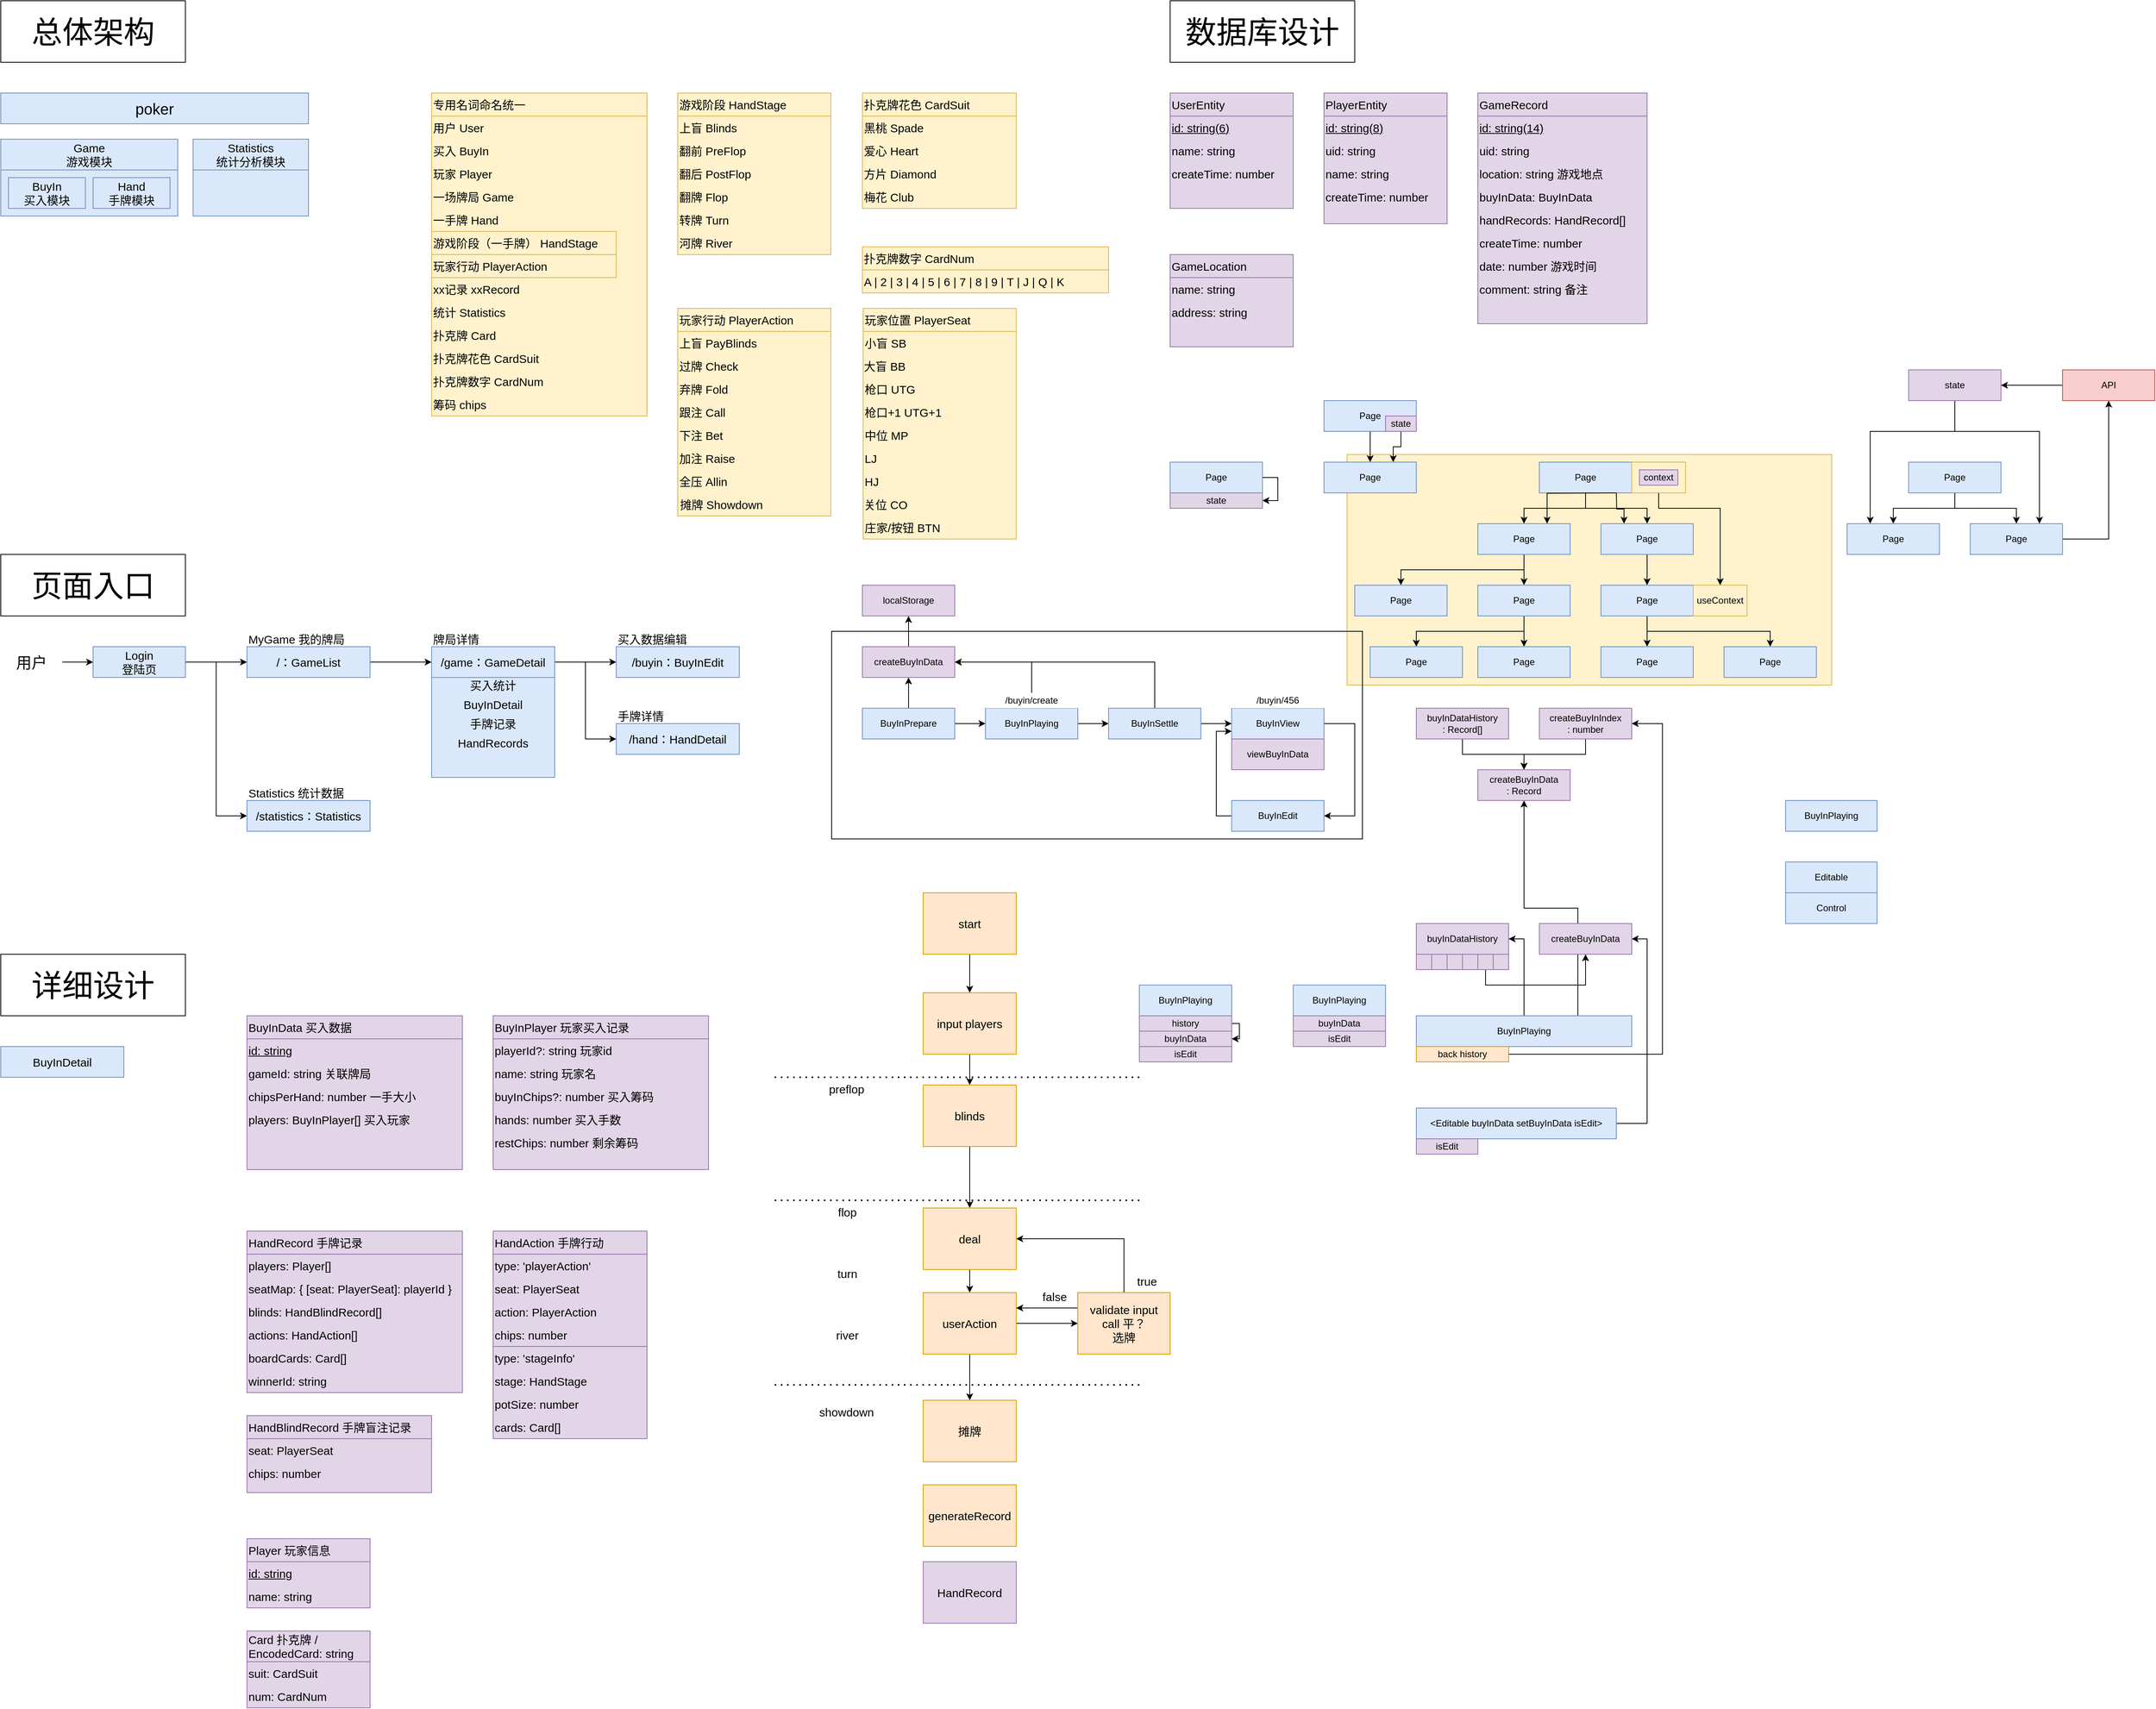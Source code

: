 <mxfile version="15.8.4" type="device"><diagram id="W3dYqwpVOgKe3vbZMP-c" name="第 1 页"><mxGraphModel dx="1188" dy="810" grid="1" gridSize="10" guides="1" tooltips="1" connect="1" arrows="1" fold="1" page="1" pageScale="1" pageWidth="827" pageHeight="1169" math="0" shadow="0"><root><mxCell id="0"/><mxCell id="1" parent="0"/><mxCell id="JeHzmQXCl473epj4w0qJ-139" value="" style="rounded=0;whiteSpace=wrap;html=1;fillColor=#fff2cc;strokeColor=#d6b656;" vertex="1" parent="1"><mxGeometry x="1830" y="630" width="630" height="300" as="geometry"/></mxCell><mxCell id="JeHzmQXCl473epj4w0qJ-131" style="edgeStyle=orthogonalEdgeStyle;rounded=0;orthogonalLoop=1;jettySize=auto;html=1;exitX=0.5;exitY=1;exitDx=0;exitDy=0;entryX=0.5;entryY=0;entryDx=0;entryDy=0;" edge="1" parent="1" source="JeHzmQXCl473epj4w0qJ-119" target="JeHzmQXCl473epj4w0qJ-127"><mxGeometry relative="1" as="geometry"/></mxCell><mxCell id="JeHzmQXCl473epj4w0qJ-132" style="edgeStyle=orthogonalEdgeStyle;rounded=0;orthogonalLoop=1;jettySize=auto;html=1;exitX=0.5;exitY=1;exitDx=0;exitDy=0;entryX=0.5;entryY=0;entryDx=0;entryDy=0;" edge="1" parent="1" source="JeHzmQXCl473epj4w0qJ-119" target="JeHzmQXCl473epj4w0qJ-128"><mxGeometry relative="1" as="geometry"/></mxCell><mxCell id="JeHzmQXCl473epj4w0qJ-119" value="Page" style="rounded=0;whiteSpace=wrap;html=1;fillColor=#dae8fc;strokeColor=#6c8ebf;" vertex="1" parent="1"><mxGeometry x="2000" y="720" width="120" height="40" as="geometry"/></mxCell><mxCell id="JeHzmQXCl473epj4w0qJ-104" value="" style="text;html=1;strokeColor=#9673a6;fillColor=#e1d5e7;align=left;verticalAlign=middle;whiteSpace=wrap;rounded=0;fontSize=15;" vertex="1" parent="1"><mxGeometry x="1600" y="370" width="160" height="120" as="geometry"/></mxCell><mxCell id="JeHzmQXCl473epj4w0qJ-90" value="" style="text;html=1;strokeColor=#9673a6;fillColor=#e1d5e7;align=left;verticalAlign=middle;whiteSpace=wrap;rounded=0;fontSize=15;" vertex="1" parent="1"><mxGeometry x="2000" y="160" width="220" height="300" as="geometry"/></mxCell><mxCell id="JeHzmQXCl473epj4w0qJ-87" value="" style="text;html=1;strokeColor=#9673a6;fillColor=#e1d5e7;align=left;verticalAlign=middle;whiteSpace=wrap;rounded=0;fontSize=15;" vertex="1" parent="1"><mxGeometry x="1800" y="160" width="160" height="170" as="geometry"/></mxCell><mxCell id="JeHzmQXCl473epj4w0qJ-79" value="" style="text;html=1;strokeColor=#9673a6;fillColor=#e1d5e7;align=left;verticalAlign=middle;whiteSpace=wrap;rounded=0;fontSize=15;" vertex="1" parent="1"><mxGeometry x="1600" y="160" width="160" height="150" as="geometry"/></mxCell><mxCell id="JeHzmQXCl473epj4w0qJ-15" value="" style="rounded=0;whiteSpace=wrap;html=1;fillColor=none;" vertex="1" parent="1"><mxGeometry x="1160" y="860" width="690" height="270" as="geometry"/></mxCell><mxCell id="8zpTY8vCNmx68c7AIedC-183" value="" style="text;html=1;strokeColor=#9673a6;fillColor=#e1d5e7;align=left;verticalAlign=middle;whiteSpace=wrap;rounded=0;fontSize=15;" parent="1" vertex="1"><mxGeometry x="400" y="1880" width="240" height="100" as="geometry"/></mxCell><mxCell id="8zpTY8vCNmx68c7AIedC-170" value="" style="group;fillColor=#fff2cc;strokeColor=#d6b656;container=0;" parent="1" vertex="1" connectable="0"><mxGeometry x="1201" y="440" width="199" height="300" as="geometry"/></mxCell><mxCell id="g7ax_EbiWp7QlL32GWZn-32" value="" style="group;fillColor=#fff2cc;strokeColor=#d6b656;container=0;" parent="1" vertex="1" connectable="0"><mxGeometry x="960" y="440" width="199" height="270" as="geometry"/></mxCell><mxCell id="8zpTY8vCNmx68c7AIedC-137" value="" style="text;html=1;strokeColor=#9673a6;fillColor=#e1d5e7;align=left;verticalAlign=middle;whiteSpace=wrap;rounded=0;fontSize=15;" parent="1" vertex="1"><mxGeometry x="720" y="1670" width="200" height="120" as="geometry"/></mxCell><mxCell id="8zpTY8vCNmx68c7AIedC-127" value="" style="text;html=1;strokeColor=#9673a6;fillColor=#e1d5e7;align=left;verticalAlign=middle;whiteSpace=wrap;rounded=0;fontSize=15;" parent="1" vertex="1"><mxGeometry x="400" y="2040" width="160" height="90" as="geometry"/></mxCell><mxCell id="8zpTY8vCNmx68c7AIedC-58" value="" style="text;html=1;strokeColor=#9673a6;fillColor=#e1d5e7;align=left;verticalAlign=middle;whiteSpace=wrap;rounded=0;fontSize=15;" parent="1" vertex="1"><mxGeometry x="400" y="1640" width="280" height="210" as="geometry"/></mxCell><mxCell id="8zpTY8vCNmx68c7AIedC-50" value="" style="text;html=1;strokeColor=#9673a6;fillColor=#e1d5e7;align=left;verticalAlign=middle;whiteSpace=wrap;rounded=0;fontSize=15;" parent="1" vertex="1"><mxGeometry x="720" y="1360" width="280" height="200" as="geometry"/></mxCell><mxCell id="8zpTY8vCNmx68c7AIedC-42" value="" style="text;html=1;strokeColor=#9673a6;fillColor=#e1d5e7;align=left;verticalAlign=middle;whiteSpace=wrap;rounded=0;fontSize=15;" parent="1" vertex="1"><mxGeometry x="400" y="1360" width="280" height="200" as="geometry"/></mxCell><mxCell id="8zpTY8vCNmx68c7AIedC-16" value="" style="rounded=0;whiteSpace=wrap;html=1;fillColor=#dae8fc;strokeColor=#6c8ebf;" parent="1" vertex="1"><mxGeometry x="640" y="880" width="160" height="170" as="geometry"/></mxCell><mxCell id="g7ax_EbiWp7QlL32GWZn-6" value="&lt;span style=&quot;font-size: 15px&quot;&gt;&lt;br&gt;&lt;/span&gt;" style="rounded=0;whiteSpace=wrap;html=1;fillColor=#dae8fc;strokeColor=#6c8ebf;" parent="1" vertex="1"><mxGeometry x="80" y="220" width="230" height="100" as="geometry"/></mxCell><mxCell id="g7ax_EbiWp7QlL32GWZn-2" value="&lt;font style=&quot;font-size: 20px&quot;&gt;poker&lt;/font&gt;" style="rounded=0;whiteSpace=wrap;html=1;fillColor=#dae8fc;strokeColor=#6c8ebf;" parent="1" vertex="1"><mxGeometry x="80" y="160" width="400" height="40" as="geometry"/></mxCell><mxCell id="g7ax_EbiWp7QlL32GWZn-4" value="&lt;span style=&quot;font-size: 15px&quot;&gt;Hand&lt;br&gt;手牌模块&lt;br&gt;&lt;/span&gt;" style="rounded=0;whiteSpace=wrap;html=1;fillColor=#dae8fc;strokeColor=#6c8ebf;" parent="1" vertex="1"><mxGeometry x="200" y="270" width="100" height="40" as="geometry"/></mxCell><mxCell id="g7ax_EbiWp7QlL32GWZn-23" value="" style="group;fillColor=#fff2cc;strokeColor=#d6b656;container=0;" parent="1" vertex="1" connectable="0"><mxGeometry x="960" y="160" width="199" height="210" as="geometry"/></mxCell><mxCell id="g7ax_EbiWp7QlL32GWZn-14" value="游戏阶段 HandStage" style="text;html=1;strokeColor=#d6b656;fillColor=#fff2cc;align=left;verticalAlign=middle;whiteSpace=wrap;rounded=0;fontSize=15;" parent="1" vertex="1"><mxGeometry x="960" y="160" width="199" height="30" as="geometry"/></mxCell><mxCell id="g7ax_EbiWp7QlL32GWZn-16" value="翻前 PreFlop" style="text;html=1;strokeColor=none;fillColor=none;align=left;verticalAlign=middle;whiteSpace=wrap;rounded=0;fontSize=15;" parent="1" vertex="1"><mxGeometry x="960" y="220" width="159" height="30" as="geometry"/></mxCell><mxCell id="g7ax_EbiWp7QlL32GWZn-17" value="翻牌 Flop" style="text;html=1;strokeColor=none;fillColor=none;align=left;verticalAlign=middle;whiteSpace=wrap;rounded=0;fontSize=15;" parent="1" vertex="1"><mxGeometry x="960" y="280" width="159" height="30" as="geometry"/></mxCell><mxCell id="g7ax_EbiWp7QlL32GWZn-18" value="翻后 PostFlop" style="text;html=1;strokeColor=none;fillColor=none;align=left;verticalAlign=middle;whiteSpace=wrap;rounded=0;fontSize=15;" parent="1" vertex="1"><mxGeometry x="960" y="250" width="159" height="30" as="geometry"/></mxCell><mxCell id="g7ax_EbiWp7QlL32GWZn-19" value="转牌 Turn" style="text;html=1;strokeColor=none;fillColor=none;align=left;verticalAlign=middle;whiteSpace=wrap;rounded=0;fontSize=15;" parent="1" vertex="1"><mxGeometry x="960" y="310" width="159" height="30" as="geometry"/></mxCell><mxCell id="g7ax_EbiWp7QlL32GWZn-20" value="河牌 River" style="text;html=1;strokeColor=none;fillColor=none;align=left;verticalAlign=middle;whiteSpace=wrap;rounded=0;fontSize=15;" parent="1" vertex="1"><mxGeometry x="960" y="340" width="159" height="30" as="geometry"/></mxCell><mxCell id="g7ax_EbiWp7QlL32GWZn-21" value="摊牌 Showdown" style="text;html=1;strokeColor=none;fillColor=none;align=left;verticalAlign=middle;whiteSpace=wrap;rounded=0;fontSize=15;" parent="1" vertex="1"><mxGeometry x="961" y="680" width="159" height="30" as="geometry"/></mxCell><mxCell id="g7ax_EbiWp7QlL32GWZn-25" value="玩家行动 PlayerAction" style="text;html=1;strokeColor=#d6b656;fillColor=#fff2cc;align=left;verticalAlign=middle;whiteSpace=wrap;rounded=0;fontSize=15;" parent="1" vertex="1"><mxGeometry x="960" y="440" width="199" height="30" as="geometry"/></mxCell><mxCell id="g7ax_EbiWp7QlL32GWZn-26" value="过牌 Check" style="text;html=1;strokeColor=none;fillColor=none;align=left;verticalAlign=middle;whiteSpace=wrap;rounded=0;fontSize=15;" parent="1" vertex="1"><mxGeometry x="960" y="500" width="159" height="30" as="geometry"/></mxCell><mxCell id="g7ax_EbiWp7QlL32GWZn-27" value="弃牌 Fold" style="text;html=1;strokeColor=none;fillColor=none;align=left;verticalAlign=middle;whiteSpace=wrap;rounded=0;fontSize=15;" parent="1" vertex="1"><mxGeometry x="960" y="530" width="159" height="30" as="geometry"/></mxCell><mxCell id="g7ax_EbiWp7QlL32GWZn-28" value="跟注 Call" style="text;html=1;strokeColor=none;fillColor=none;align=left;verticalAlign=middle;whiteSpace=wrap;rounded=0;fontSize=15;" parent="1" vertex="1"><mxGeometry x="960" y="560" width="159" height="30" as="geometry"/></mxCell><mxCell id="g7ax_EbiWp7QlL32GWZn-29" value="下注 Bet" style="text;html=1;strokeColor=none;fillColor=none;align=left;verticalAlign=middle;whiteSpace=wrap;rounded=0;fontSize=15;" parent="1" vertex="1"><mxGeometry x="960" y="590" width="159" height="30" as="geometry"/></mxCell><mxCell id="g7ax_EbiWp7QlL32GWZn-30" value="加注 Raise" style="text;html=1;strokeColor=none;fillColor=none;align=left;verticalAlign=middle;whiteSpace=wrap;rounded=0;fontSize=15;" parent="1" vertex="1"><mxGeometry x="960" y="620" width="159" height="30" as="geometry"/></mxCell><mxCell id="g7ax_EbiWp7QlL32GWZn-31" value="全压 Allin" style="text;html=1;strokeColor=none;fillColor=none;align=left;verticalAlign=middle;whiteSpace=wrap;rounded=0;fontSize=15;" parent="1" vertex="1"><mxGeometry x="960" y="650" width="159" height="30" as="geometry"/></mxCell><mxCell id="g7ax_EbiWp7QlL32GWZn-34" value="" style="group;fillColor=#fff2cc;strokeColor=#d6b656;container=0;" parent="1" vertex="1" connectable="0"><mxGeometry x="640" y="160" width="280" height="420" as="geometry"/></mxCell><mxCell id="g7ax_EbiWp7QlL32GWZn-7" value="专用名词命名统一" style="text;html=1;strokeColor=#d6b656;fillColor=#fff2cc;align=left;verticalAlign=middle;whiteSpace=wrap;rounded=0;fontSize=15;" parent="1" vertex="1"><mxGeometry x="640" y="160" width="280" height="30" as="geometry"/></mxCell><mxCell id="g7ax_EbiWp7QlL32GWZn-8" value="买入 BuyIn" style="text;html=1;strokeColor=none;fillColor=none;align=left;verticalAlign=middle;whiteSpace=wrap;rounded=0;fontSize=15;" parent="1" vertex="1"><mxGeometry x="640" y="220" width="240" height="30" as="geometry"/></mxCell><mxCell id="g7ax_EbiWp7QlL32GWZn-9" value="玩家 Player" style="text;html=1;strokeColor=none;fillColor=none;align=left;verticalAlign=middle;whiteSpace=wrap;rounded=0;fontSize=15;" parent="1" vertex="1"><mxGeometry x="640" y="250" width="240" height="30" as="geometry"/></mxCell><mxCell id="g7ax_EbiWp7QlL32GWZn-10" value="一场牌局 Game" style="text;html=1;strokeColor=none;fillColor=none;align=left;verticalAlign=middle;whiteSpace=wrap;rounded=0;fontSize=15;" parent="1" vertex="1"><mxGeometry x="640" y="280" width="240" height="30" as="geometry"/></mxCell><mxCell id="g7ax_EbiWp7QlL32GWZn-11" value="一手牌 Hand" style="text;html=1;strokeColor=none;fillColor=none;align=left;verticalAlign=middle;whiteSpace=wrap;rounded=0;fontSize=15;" parent="1" vertex="1"><mxGeometry x="640" y="310" width="240" height="30" as="geometry"/></mxCell><mxCell id="g7ax_EbiWp7QlL32GWZn-12" value="玩家行动 PlayerAction" style="text;html=1;strokeColor=#d6b656;fillColor=#fff2cc;align=left;verticalAlign=middle;whiteSpace=wrap;rounded=0;fontSize=15;" parent="1" vertex="1"><mxGeometry x="640" y="370" width="240" height="30" as="geometry"/></mxCell><mxCell id="g7ax_EbiWp7QlL32GWZn-13" value="游戏阶段（一手牌） HandStage" style="text;html=1;strokeColor=#d6b656;fillColor=#fff2cc;align=left;verticalAlign=middle;whiteSpace=wrap;rounded=0;fontSize=15;" parent="1" vertex="1"><mxGeometry x="640" y="340" width="240" height="30" as="geometry"/></mxCell><mxCell id="g7ax_EbiWp7QlL32GWZn-33" value="xx记录 xxRecord" style="text;html=1;strokeColor=none;fillColor=none;align=left;verticalAlign=middle;whiteSpace=wrap;rounded=0;fontSize=15;" parent="1" vertex="1"><mxGeometry x="640" y="400" width="240" height="30" as="geometry"/></mxCell><mxCell id="g7ax_EbiWp7QlL32GWZn-35" value="统计 Statistics" style="text;html=1;strokeColor=none;fillColor=none;align=left;verticalAlign=middle;whiteSpace=wrap;rounded=0;fontSize=15;" parent="1" vertex="1"><mxGeometry x="640" y="430" width="240" height="30" as="geometry"/></mxCell><mxCell id="g7ax_EbiWp7QlL32GWZn-36" value="扑克牌 Card" style="text;html=1;strokeColor=none;fillColor=none;align=left;verticalAlign=middle;whiteSpace=wrap;rounded=0;fontSize=15;" parent="1" vertex="1"><mxGeometry x="640" y="460" width="240" height="30" as="geometry"/></mxCell><mxCell id="g7ax_EbiWp7QlL32GWZn-37" value="扑克牌花色 CardSuit" style="text;html=1;strokeColor=none;fillColor=none;align=left;verticalAlign=middle;whiteSpace=wrap;rounded=0;fontSize=15;" parent="1" vertex="1"><mxGeometry x="640" y="490" width="240" height="30" as="geometry"/></mxCell><mxCell id="g7ax_EbiWp7QlL32GWZn-38" value="扑克牌数字 CardNum" style="text;html=1;strokeColor=none;fillColor=none;align=left;verticalAlign=middle;whiteSpace=wrap;rounded=0;fontSize=15;" parent="1" vertex="1"><mxGeometry x="640" y="520" width="240" height="30" as="geometry"/></mxCell><mxCell id="g7ax_EbiWp7QlL32GWZn-44" value="" style="group;fillColor=#fff2cc;strokeColor=#d6b656;container=0;" parent="1" vertex="1" connectable="0"><mxGeometry x="1200" y="160" width="200" height="150" as="geometry"/></mxCell><mxCell id="g7ax_EbiWp7QlL32GWZn-39" value="扑克牌花色 CardSuit" style="text;html=1;strokeColor=#d6b656;fillColor=#fff2cc;align=left;verticalAlign=middle;whiteSpace=wrap;rounded=0;fontSize=15;" parent="1" vertex="1"><mxGeometry x="1200" y="160" width="200" height="30" as="geometry"/></mxCell><mxCell id="g7ax_EbiWp7QlL32GWZn-40" value="黑桃 Spade" style="text;html=1;strokeColor=none;fillColor=none;align=left;verticalAlign=middle;whiteSpace=wrap;rounded=0;fontSize=15;" parent="1" vertex="1"><mxGeometry x="1200" y="190" width="160" height="30" as="geometry"/></mxCell><mxCell id="g7ax_EbiWp7QlL32GWZn-41" value="爱心 Heart" style="text;html=1;strokeColor=none;fillColor=none;align=left;verticalAlign=middle;whiteSpace=wrap;rounded=0;fontSize=15;" parent="1" vertex="1"><mxGeometry x="1200" y="220" width="160" height="30" as="geometry"/></mxCell><mxCell id="g7ax_EbiWp7QlL32GWZn-42" value="方片 Diamond" style="text;html=1;strokeColor=none;fillColor=none;align=left;verticalAlign=middle;whiteSpace=wrap;rounded=0;fontSize=15;" parent="1" vertex="1"><mxGeometry x="1200" y="250" width="160" height="30" as="geometry"/></mxCell><mxCell id="g7ax_EbiWp7QlL32GWZn-43" value="梅花 Club" style="text;html=1;strokeColor=none;fillColor=none;align=left;verticalAlign=middle;whiteSpace=wrap;rounded=0;fontSize=15;" parent="1" vertex="1"><mxGeometry x="1200" y="280" width="160" height="30" as="geometry"/></mxCell><mxCell id="g7ax_EbiWp7QlL32GWZn-46" value="&lt;span style=&quot;font-size: 15px&quot;&gt;BuyIn&lt;br&gt;买入模块&lt;br&gt;&lt;/span&gt;" style="rounded=0;whiteSpace=wrap;html=1;fillColor=#dae8fc;strokeColor=#6c8ebf;" parent="1" vertex="1"><mxGeometry x="90" y="270" width="100" height="40" as="geometry"/></mxCell><mxCell id="g7ax_EbiWp7QlL32GWZn-47" value="&lt;span style=&quot;font-size: 15px&quot;&gt;&lt;br&gt;&lt;/span&gt;" style="rounded=0;whiteSpace=wrap;html=1;fillColor=#dae8fc;strokeColor=#6c8ebf;" parent="1" vertex="1"><mxGeometry x="330" y="220" width="150" height="100" as="geometry"/></mxCell><mxCell id="g7ax_EbiWp7QlL32GWZn-48" value="Game&lt;br&gt;游戏模块" style="text;html=1;strokeColor=#6c8ebf;fillColor=#dae8fc;align=center;verticalAlign=middle;whiteSpace=wrap;rounded=0;fontSize=15;" parent="1" vertex="1"><mxGeometry x="80" y="220" width="230" height="40" as="geometry"/></mxCell><mxCell id="g7ax_EbiWp7QlL32GWZn-50" value="Statistics&lt;br&gt;统计分析模块" style="text;html=1;strokeColor=#6c8ebf;fillColor=#dae8fc;align=center;verticalAlign=middle;whiteSpace=wrap;rounded=0;fontSize=15;" parent="1" vertex="1"><mxGeometry x="330" y="220" width="150" height="40" as="geometry"/></mxCell><mxCell id="8zpTY8vCNmx68c7AIedC-1" value="&lt;font style=&quot;font-size: 40px&quot;&gt;总体架构&lt;/font&gt;" style="text;html=1;align=center;verticalAlign=middle;whiteSpace=wrap;rounded=0;strokeColor=default;" parent="1" vertex="1"><mxGeometry x="80" y="40" width="240" height="80" as="geometry"/></mxCell><mxCell id="8zpTY8vCNmx68c7AIedC-2" value="&lt;font style=&quot;font-size: 40px&quot;&gt;页面入口&lt;/font&gt;" style="text;html=1;align=center;verticalAlign=middle;whiteSpace=wrap;rounded=0;strokeColor=default;" parent="1" vertex="1"><mxGeometry x="80" y="760" width="240" height="80" as="geometry"/></mxCell><mxCell id="8zpTY8vCNmx68c7AIedC-3" value="&lt;font style=&quot;font-size: 40px&quot;&gt;详细设计&lt;/font&gt;" style="text;html=1;align=center;verticalAlign=middle;whiteSpace=wrap;rounded=0;strokeColor=default;" parent="1" vertex="1"><mxGeometry x="80" y="1280" width="240" height="80" as="geometry"/></mxCell><mxCell id="8zpTY8vCNmx68c7AIedC-13" style="edgeStyle=orthogonalEdgeStyle;rounded=0;orthogonalLoop=1;jettySize=auto;html=1;exitX=1;exitY=0.5;exitDx=0;exitDy=0;entryX=0;entryY=0.5;entryDx=0;entryDy=0;fontSize=15;" parent="1" source="8zpTY8vCNmx68c7AIedC-4" target="8zpTY8vCNmx68c7AIedC-9" edge="1"><mxGeometry relative="1" as="geometry"/></mxCell><mxCell id="8zpTY8vCNmx68c7AIedC-26" style="edgeStyle=orthogonalEdgeStyle;rounded=0;orthogonalLoop=1;jettySize=auto;html=1;exitX=1;exitY=0.5;exitDx=0;exitDy=0;entryX=0;entryY=0.5;entryDx=0;entryDy=0;fontSize=15;" parent="1" source="8zpTY8vCNmx68c7AIedC-4" target="8zpTY8vCNmx68c7AIedC-24" edge="1"><mxGeometry relative="1" as="geometry"/></mxCell><mxCell id="8zpTY8vCNmx68c7AIedC-4" value="&lt;span style=&quot;font-size: 15px&quot;&gt;Login&lt;br&gt;登陆页&lt;/span&gt;" style="rounded=0;whiteSpace=wrap;html=1;fillColor=#dae8fc;strokeColor=#6c8ebf;" parent="1" vertex="1"><mxGeometry x="200" y="880" width="120" height="40" as="geometry"/></mxCell><mxCell id="8zpTY8vCNmx68c7AIedC-6" style="edgeStyle=orthogonalEdgeStyle;rounded=0;orthogonalLoop=1;jettySize=auto;html=1;exitX=1;exitY=0.5;exitDx=0;exitDy=0;entryX=0;entryY=0.5;entryDx=0;entryDy=0;fontSize=20;" parent="1" source="8zpTY8vCNmx68c7AIedC-5" target="8zpTY8vCNmx68c7AIedC-4" edge="1"><mxGeometry relative="1" as="geometry"/></mxCell><mxCell id="8zpTY8vCNmx68c7AIedC-5" value="用户" style="text;html=1;strokeColor=none;fillColor=none;align=center;verticalAlign=middle;whiteSpace=wrap;rounded=0;fontSize=20;" parent="1" vertex="1"><mxGeometry x="80" y="880" width="80" height="40" as="geometry"/></mxCell><mxCell id="8zpTY8vCNmx68c7AIedC-14" style="edgeStyle=orthogonalEdgeStyle;rounded=0;orthogonalLoop=1;jettySize=auto;html=1;exitX=1;exitY=0.5;exitDx=0;exitDy=0;entryX=0;entryY=0.5;entryDx=0;entryDy=0;fontSize=15;" parent="1" source="8zpTY8vCNmx68c7AIedC-9" target="8zpTY8vCNmx68c7AIedC-12" edge="1"><mxGeometry relative="1" as="geometry"/></mxCell><mxCell id="8zpTY8vCNmx68c7AIedC-9" value="&lt;span style=&quot;font-size: 15px&quot;&gt;/：GameList&lt;/span&gt;" style="rounded=0;whiteSpace=wrap;html=1;fillColor=#dae8fc;strokeColor=#6c8ebf;" parent="1" vertex="1"><mxGeometry x="400" y="880" width="160" height="40" as="geometry"/></mxCell><mxCell id="8zpTY8vCNmx68c7AIedC-10" value="&lt;span style=&quot;font-size: 15px&quot;&gt;MyGame 我的牌局&lt;/span&gt;" style="rounded=0;whiteSpace=wrap;html=1;strokeColor=none;fillColor=none;align=left;" parent="1" vertex="1"><mxGeometry x="400" y="860" width="160" height="20" as="geometry"/></mxCell><mxCell id="8zpTY8vCNmx68c7AIedC-29" style="edgeStyle=orthogonalEdgeStyle;rounded=0;orthogonalLoop=1;jettySize=auto;html=1;exitX=1;exitY=0.5;exitDx=0;exitDy=0;entryX=0;entryY=0.5;entryDx=0;entryDy=0;fontSize=15;" parent="1" source="8zpTY8vCNmx68c7AIedC-12" target="8zpTY8vCNmx68c7AIedC-28" edge="1"><mxGeometry relative="1" as="geometry"/></mxCell><mxCell id="8zpTY8vCNmx68c7AIedC-32" style="edgeStyle=orthogonalEdgeStyle;rounded=0;orthogonalLoop=1;jettySize=auto;html=1;exitX=1;exitY=0.5;exitDx=0;exitDy=0;entryX=0;entryY=0.5;entryDx=0;entryDy=0;fontSize=15;" parent="1" source="8zpTY8vCNmx68c7AIedC-12" target="8zpTY8vCNmx68c7AIedC-31" edge="1"><mxGeometry relative="1" as="geometry"/></mxCell><mxCell id="8zpTY8vCNmx68c7AIedC-12" value="&lt;span style=&quot;font-size: 15px&quot;&gt;/game：GameDetail&lt;/span&gt;" style="rounded=0;whiteSpace=wrap;html=1;fillColor=#dae8fc;strokeColor=#6c8ebf;" parent="1" vertex="1"><mxGeometry x="640" y="880" width="160" height="40" as="geometry"/></mxCell><mxCell id="8zpTY8vCNmx68c7AIedC-15" value="&lt;span style=&quot;font-size: 15px&quot;&gt;牌局详情&lt;/span&gt;" style="rounded=0;whiteSpace=wrap;html=1;strokeColor=none;fillColor=none;align=left;" parent="1" vertex="1"><mxGeometry x="640" y="860" width="160" height="20" as="geometry"/></mxCell><mxCell id="8zpTY8vCNmx68c7AIedC-17" value="&lt;span style=&quot;font-size: 15px&quot;&gt;BuyInDetail&lt;/span&gt;" style="rounded=0;whiteSpace=wrap;html=1;fillColor=none;strokeColor=none;" parent="1" vertex="1"><mxGeometry x="640" y="940" width="160" height="30" as="geometry"/></mxCell><mxCell id="8zpTY8vCNmx68c7AIedC-18" value="&lt;span style=&quot;font-size: 15px&quot;&gt;HandRecords&lt;/span&gt;" style="rounded=0;whiteSpace=wrap;html=1;fillColor=none;strokeColor=none;" parent="1" vertex="1"><mxGeometry x="640" y="990" width="160" height="30" as="geometry"/></mxCell><mxCell id="8zpTY8vCNmx68c7AIedC-19" value="&lt;span style=&quot;font-size: 15px&quot;&gt;买入统计&lt;/span&gt;" style="rounded=0;whiteSpace=wrap;html=1;strokeColor=none;fillColor=none;align=center;" parent="1" vertex="1"><mxGeometry x="640" y="920" width="160" height="20" as="geometry"/></mxCell><mxCell id="8zpTY8vCNmx68c7AIedC-20" value="&lt;span style=&quot;font-size: 15px&quot;&gt;手牌记录&lt;/span&gt;" style="rounded=0;whiteSpace=wrap;html=1;strokeColor=none;fillColor=none;align=center;" parent="1" vertex="1"><mxGeometry x="640" y="970" width="160" height="20" as="geometry"/></mxCell><mxCell id="8zpTY8vCNmx68c7AIedC-23" value="用户 User" style="text;html=1;strokeColor=none;fillColor=none;align=left;verticalAlign=middle;whiteSpace=wrap;rounded=0;fontSize=15;" parent="1" vertex="1"><mxGeometry x="640" y="190" width="240" height="30" as="geometry"/></mxCell><mxCell id="8zpTY8vCNmx68c7AIedC-24" value="&lt;span style=&quot;font-size: 15px&quot;&gt;/statistics：Statistics&lt;/span&gt;" style="rounded=0;whiteSpace=wrap;html=1;fillColor=#dae8fc;strokeColor=#6c8ebf;" parent="1" vertex="1"><mxGeometry x="400" y="1080" width="160" height="40" as="geometry"/></mxCell><mxCell id="8zpTY8vCNmx68c7AIedC-25" value="&lt;span style=&quot;font-size: 15px&quot;&gt;Statistics 统计数据&lt;/span&gt;" style="rounded=0;whiteSpace=wrap;html=1;strokeColor=none;fillColor=none;align=left;" parent="1" vertex="1"><mxGeometry x="400" y="1060" width="160" height="20" as="geometry"/></mxCell><mxCell id="8zpTY8vCNmx68c7AIedC-28" value="&lt;span style=&quot;font-size: 15px&quot;&gt;/buyin：BuyInEdit&lt;br&gt;&lt;/span&gt;" style="rounded=0;whiteSpace=wrap;html=1;fillColor=#dae8fc;strokeColor=#6c8ebf;" parent="1" vertex="1"><mxGeometry x="880" y="880" width="160" height="40" as="geometry"/></mxCell><mxCell id="8zpTY8vCNmx68c7AIedC-30" value="&lt;span style=&quot;font-size: 15px&quot;&gt;买入数据编辑&lt;/span&gt;" style="rounded=0;whiteSpace=wrap;html=1;strokeColor=none;fillColor=none;align=left;" parent="1" vertex="1"><mxGeometry x="880" y="860" width="160" height="20" as="geometry"/></mxCell><mxCell id="8zpTY8vCNmx68c7AIedC-31" value="&lt;span style=&quot;font-size: 15px&quot;&gt;/hand：HandDetail&lt;/span&gt;" style="rounded=0;whiteSpace=wrap;html=1;fillColor=#dae8fc;strokeColor=#6c8ebf;" parent="1" vertex="1"><mxGeometry x="880" y="980" width="160" height="40" as="geometry"/></mxCell><mxCell id="8zpTY8vCNmx68c7AIedC-33" value="&lt;span style=&quot;font-size: 15px&quot;&gt;手牌详情&lt;/span&gt;" style="rounded=0;whiteSpace=wrap;html=1;strokeColor=none;fillColor=none;align=left;" parent="1" vertex="1"><mxGeometry x="880" y="960" width="160" height="20" as="geometry"/></mxCell><mxCell id="8zpTY8vCNmx68c7AIedC-39" value="&lt;span style=&quot;font-size: 15px&quot;&gt;BuyInDetail&lt;/span&gt;" style="rounded=0;whiteSpace=wrap;html=1;fillColor=#dae8fc;strokeColor=#6c8ebf;" parent="1" vertex="1"><mxGeometry x="80" y="1400" width="160" height="40" as="geometry"/></mxCell><mxCell id="8zpTY8vCNmx68c7AIedC-41" value="BuyInData 买入数据" style="text;html=1;strokeColor=#9673a6;fillColor=#e1d5e7;align=left;verticalAlign=middle;whiteSpace=wrap;rounded=0;fontSize=15;" parent="1" vertex="1"><mxGeometry x="400" y="1360" width="280" height="30" as="geometry"/></mxCell><mxCell id="8zpTY8vCNmx68c7AIedC-44" value="&lt;u&gt;id: string&lt;/u&gt;" style="text;html=1;strokeColor=none;fillColor=none;align=left;verticalAlign=middle;whiteSpace=wrap;rounded=0;fontSize=15;" parent="1" vertex="1"><mxGeometry x="400" y="1390" width="240" height="30" as="geometry"/></mxCell><mxCell id="8zpTY8vCNmx68c7AIedC-45" value="gameId: string 关联牌局" style="text;html=1;strokeColor=none;fillColor=none;align=left;verticalAlign=middle;whiteSpace=wrap;rounded=0;fontSize=15;" parent="1" vertex="1"><mxGeometry x="400" y="1420" width="240" height="30" as="geometry"/></mxCell><mxCell id="8zpTY8vCNmx68c7AIedC-46" value="chipsPerHand: number 一手大小" style="text;html=1;strokeColor=none;fillColor=none;align=left;verticalAlign=middle;whiteSpace=wrap;rounded=0;fontSize=15;" parent="1" vertex="1"><mxGeometry x="400" y="1450" width="240" height="30" as="geometry"/></mxCell><mxCell id="8zpTY8vCNmx68c7AIedC-48" value="BuyInPlayer 玩家买入记录" style="text;html=1;strokeColor=#9673a6;fillColor=#e1d5e7;align=left;verticalAlign=middle;whiteSpace=wrap;rounded=0;fontSize=15;" parent="1" vertex="1"><mxGeometry x="720" y="1360" width="280" height="30" as="geometry"/></mxCell><mxCell id="8zpTY8vCNmx68c7AIedC-49" value="players: BuyInPlayer[] 买入玩家" style="text;html=1;strokeColor=none;fillColor=none;align=left;verticalAlign=middle;whiteSpace=wrap;rounded=0;fontSize=15;" parent="1" vertex="1"><mxGeometry x="400" y="1480" width="240" height="30" as="geometry"/></mxCell><mxCell id="8zpTY8vCNmx68c7AIedC-51" value="name: string 玩家名" style="text;html=1;strokeColor=none;fillColor=none;align=left;verticalAlign=middle;whiteSpace=wrap;rounded=0;fontSize=15;" parent="1" vertex="1"><mxGeometry x="720" y="1420" width="240" height="30" as="geometry"/></mxCell><mxCell id="8zpTY8vCNmx68c7AIedC-52" value="hands: number 买入手数" style="text;html=1;strokeColor=none;fillColor=none;align=left;verticalAlign=middle;whiteSpace=wrap;rounded=0;fontSize=15;" parent="1" vertex="1"><mxGeometry x="720" y="1480" width="240" height="30" as="geometry"/></mxCell><mxCell id="8zpTY8vCNmx68c7AIedC-53" value="playerId?: string 玩家id" style="text;html=1;strokeColor=none;fillColor=none;align=left;verticalAlign=middle;whiteSpace=wrap;rounded=0;fontSize=15;" parent="1" vertex="1"><mxGeometry x="720" y="1390" width="240" height="30" as="geometry"/></mxCell><mxCell id="8zpTY8vCNmx68c7AIedC-54" value="buyInChips?: number 买入筹码" style="text;html=1;strokeColor=none;fillColor=none;align=left;verticalAlign=middle;whiteSpace=wrap;rounded=0;fontSize=15;" parent="1" vertex="1"><mxGeometry x="720" y="1450" width="240" height="30" as="geometry"/></mxCell><mxCell id="8zpTY8vCNmx68c7AIedC-55" value="筹码 chips" style="text;html=1;strokeColor=none;fillColor=none;align=left;verticalAlign=middle;whiteSpace=wrap;rounded=0;fontSize=15;" parent="1" vertex="1"><mxGeometry x="640" y="550" width="240" height="30" as="geometry"/></mxCell><mxCell id="8zpTY8vCNmx68c7AIedC-56" value="restChips: number 剩余筹码" style="text;html=1;strokeColor=none;fillColor=none;align=left;verticalAlign=middle;whiteSpace=wrap;rounded=0;fontSize=15;" parent="1" vertex="1"><mxGeometry x="720" y="1510" width="240" height="30" as="geometry"/></mxCell><mxCell id="8zpTY8vCNmx68c7AIedC-57" value="HandRecord 手牌记录" style="text;html=1;strokeColor=#9673a6;fillColor=#e1d5e7;align=left;verticalAlign=middle;whiteSpace=wrap;rounded=0;fontSize=15;" parent="1" vertex="1"><mxGeometry x="400" y="1640" width="280" height="30" as="geometry"/></mxCell><mxCell id="8zpTY8vCNmx68c7AIedC-59" value="blinds: HandBlindRecord[]" style="text;html=1;strokeColor=none;fillColor=none;align=left;verticalAlign=middle;whiteSpace=wrap;rounded=0;fontSize=15;" parent="1" vertex="1"><mxGeometry x="400" y="1730" width="260" height="30" as="geometry"/></mxCell><mxCell id="8zpTY8vCNmx68c7AIedC-61" value="players: Player[]" style="text;html=1;strokeColor=none;fillColor=none;align=left;verticalAlign=middle;whiteSpace=wrap;rounded=0;fontSize=15;" parent="1" vertex="1"><mxGeometry x="400" y="1670" width="240" height="30" as="geometry"/></mxCell><mxCell id="8zpTY8vCNmx68c7AIedC-62" value="actions: HandAction[]" style="text;html=1;strokeColor=none;fillColor=none;align=left;verticalAlign=middle;whiteSpace=wrap;rounded=0;fontSize=15;" parent="1" vertex="1"><mxGeometry x="400" y="1760" width="240" height="30" as="geometry"/></mxCell><mxCell id="8zpTY8vCNmx68c7AIedC-64" value="HandAction 手牌行动" style="text;html=1;strokeColor=#9673a6;fillColor=#e1d5e7;align=left;verticalAlign=middle;whiteSpace=wrap;rounded=0;fontSize=15;" parent="1" vertex="1"><mxGeometry x="720" y="1640" width="200" height="30" as="geometry"/></mxCell><mxCell id="8zpTY8vCNmx68c7AIedC-69" value="seatMap: { [seat:&amp;nbsp;PlayerSeat]: playerId }" style="text;html=1;strokeColor=none;fillColor=none;align=left;verticalAlign=middle;whiteSpace=wrap;rounded=0;fontSize=15;" parent="1" vertex="1"><mxGeometry x="400" y="1700" width="280" height="30" as="geometry"/></mxCell><mxCell id="8zpTY8vCNmx68c7AIedC-100" style="edgeStyle=none;rounded=0;orthogonalLoop=1;jettySize=auto;html=1;exitX=0.5;exitY=1;exitDx=0;exitDy=0;entryX=0.5;entryY=0;entryDx=0;entryDy=0;fontSize=15;" parent="1" source="8zpTY8vCNmx68c7AIedC-96" target="8zpTY8vCNmx68c7AIedC-99" edge="1"><mxGeometry relative="1" as="geometry"/></mxCell><mxCell id="8zpTY8vCNmx68c7AIedC-96" value="input players" style="text;html=1;strokeColor=#d79b00;fillColor=#ffe6cc;align=center;verticalAlign=middle;whiteSpace=wrap;rounded=0;fontSize=15;" parent="1" vertex="1"><mxGeometry x="1279" y="1330" width="121" height="80" as="geometry"/></mxCell><mxCell id="8zpTY8vCNmx68c7AIedC-98" style="edgeStyle=none;rounded=0;orthogonalLoop=1;jettySize=auto;html=1;exitX=0.5;exitY=1;exitDx=0;exitDy=0;entryX=0.5;entryY=0;entryDx=0;entryDy=0;fontSize=15;" parent="1" source="8zpTY8vCNmx68c7AIedC-97" target="8zpTY8vCNmx68c7AIedC-96" edge="1"><mxGeometry relative="1" as="geometry"/></mxCell><mxCell id="8zpTY8vCNmx68c7AIedC-97" value="start" style="text;html=1;strokeColor=#d79b00;fillColor=#ffe6cc;align=center;verticalAlign=middle;whiteSpace=wrap;rounded=0;fontSize=15;" parent="1" vertex="1"><mxGeometry x="1279" y="1200" width="121" height="80" as="geometry"/></mxCell><mxCell id="8zpTY8vCNmx68c7AIedC-106" style="edgeStyle=none;rounded=0;orthogonalLoop=1;jettySize=auto;html=1;exitX=0.5;exitY=1;exitDx=0;exitDy=0;entryX=0.5;entryY=0;entryDx=0;entryDy=0;fontSize=15;" parent="1" source="8zpTY8vCNmx68c7AIedC-99" target="8zpTY8vCNmx68c7AIedC-105" edge="1"><mxGeometry relative="1" as="geometry"/></mxCell><mxCell id="8zpTY8vCNmx68c7AIedC-99" value="blinds" style="text;html=1;strokeColor=#d79b00;fillColor=#ffe6cc;align=center;verticalAlign=middle;whiteSpace=wrap;rounded=0;fontSize=15;" parent="1" vertex="1"><mxGeometry x="1279" y="1450" width="121" height="80" as="geometry"/></mxCell><mxCell id="8zpTY8vCNmx68c7AIedC-101" value="preflop" style="text;html=1;strokeColor=none;fillColor=none;align=center;verticalAlign=middle;whiteSpace=wrap;rounded=0;fontSize=15;" parent="1" vertex="1"><mxGeometry x="1119" y="1440" width="121" height="30" as="geometry"/></mxCell><mxCell id="8zpTY8vCNmx68c7AIedC-102" value="flop" style="text;html=1;strokeColor=none;fillColor=none;align=center;verticalAlign=middle;whiteSpace=wrap;rounded=0;fontSize=15;" parent="1" vertex="1"><mxGeometry x="1120" y="1600" width="121" height="30" as="geometry"/></mxCell><mxCell id="8zpTY8vCNmx68c7AIedC-103" value="" style="endArrow=none;dashed=1;html=1;dashPattern=1 3;strokeWidth=2;rounded=0;fontSize=15;" parent="1" edge="1"><mxGeometry width="50" height="50" relative="1" as="geometry"><mxPoint x="1560" y="1440" as="sourcePoint"/><mxPoint x="1080" y="1440" as="targetPoint"/></mxGeometry></mxCell><mxCell id="8zpTY8vCNmx68c7AIedC-104" value="" style="endArrow=none;dashed=1;html=1;dashPattern=1 3;strokeWidth=2;rounded=0;fontSize=15;" parent="1" edge="1"><mxGeometry width="50" height="50" relative="1" as="geometry"><mxPoint x="1560" y="1600" as="sourcePoint"/><mxPoint x="1080" y="1600" as="targetPoint"/></mxGeometry></mxCell><mxCell id="8zpTY8vCNmx68c7AIedC-111" style="edgeStyle=none;rounded=0;orthogonalLoop=1;jettySize=auto;html=1;exitX=0.5;exitY=1;exitDx=0;exitDy=0;entryX=0.5;entryY=0;entryDx=0;entryDy=0;fontSize=15;" parent="1" source="8zpTY8vCNmx68c7AIedC-105" target="8zpTY8vCNmx68c7AIedC-110" edge="1"><mxGeometry relative="1" as="geometry"/></mxCell><mxCell id="8zpTY8vCNmx68c7AIedC-105" value="deal" style="text;html=1;strokeColor=#d79b00;fillColor=#ffe6cc;align=center;verticalAlign=middle;whiteSpace=wrap;rounded=0;fontSize=15;" parent="1" vertex="1"><mxGeometry x="1279" y="1610" width="121" height="80" as="geometry"/></mxCell><mxCell id="8zpTY8vCNmx68c7AIedC-107" value="" style="endArrow=none;dashed=1;html=1;dashPattern=1 3;strokeWidth=2;rounded=0;fontSize=15;" parent="1" edge="1"><mxGeometry width="50" height="50" relative="1" as="geometry"><mxPoint x="1560" y="1840" as="sourcePoint"/><mxPoint x="1080" y="1840" as="targetPoint"/></mxGeometry></mxCell><mxCell id="8zpTY8vCNmx68c7AIedC-108" value="turn" style="text;html=1;strokeColor=none;fillColor=none;align=center;verticalAlign=middle;whiteSpace=wrap;rounded=0;fontSize=15;" parent="1" vertex="1"><mxGeometry x="1120" y="1680" width="121" height="30" as="geometry"/></mxCell><mxCell id="8zpTY8vCNmx68c7AIedC-109" value="river" style="text;html=1;strokeColor=none;fillColor=none;align=center;verticalAlign=middle;whiteSpace=wrap;rounded=0;fontSize=15;" parent="1" vertex="1"><mxGeometry x="1120" y="1760" width="121" height="30" as="geometry"/></mxCell><mxCell id="8zpTY8vCNmx68c7AIedC-114" style="edgeStyle=none;rounded=0;orthogonalLoop=1;jettySize=auto;html=1;exitX=0.5;exitY=1;exitDx=0;exitDy=0;entryX=0.5;entryY=0;entryDx=0;entryDy=0;fontSize=15;" parent="1" source="8zpTY8vCNmx68c7AIedC-110" target="8zpTY8vCNmx68c7AIedC-112" edge="1"><mxGeometry relative="1" as="geometry"/></mxCell><mxCell id="8zpTY8vCNmx68c7AIedC-124" style="edgeStyle=orthogonalEdgeStyle;rounded=0;orthogonalLoop=1;jettySize=auto;html=1;exitX=1;exitY=0.5;exitDx=0;exitDy=0;entryX=0;entryY=0.5;entryDx=0;entryDy=0;fontSize=15;" parent="1" source="8zpTY8vCNmx68c7AIedC-110" target="8zpTY8vCNmx68c7AIedC-120" edge="1"><mxGeometry relative="1" as="geometry"/></mxCell><mxCell id="8zpTY8vCNmx68c7AIedC-110" value="userAction" style="text;html=1;strokeColor=#d79b00;fillColor=#ffe6cc;align=center;verticalAlign=middle;whiteSpace=wrap;rounded=0;fontSize=15;" parent="1" vertex="1"><mxGeometry x="1279" y="1720" width="121" height="80" as="geometry"/></mxCell><mxCell id="8zpTY8vCNmx68c7AIedC-112" value="摊牌" style="text;html=1;strokeColor=#d79b00;fillColor=#ffe6cc;align=center;verticalAlign=middle;whiteSpace=wrap;rounded=0;fontSize=15;" parent="1" vertex="1"><mxGeometry x="1279" y="1860" width="121" height="80" as="geometry"/></mxCell><mxCell id="8zpTY8vCNmx68c7AIedC-113" value="showdown" style="text;html=1;strokeColor=none;fillColor=none;align=center;verticalAlign=middle;whiteSpace=wrap;rounded=0;fontSize=15;" parent="1" vertex="1"><mxGeometry x="1119" y="1860" width="121" height="30" as="geometry"/></mxCell><mxCell id="8zpTY8vCNmx68c7AIedC-115" value="generateRecord" style="text;html=1;strokeColor=#d79b00;fillColor=#ffe6cc;align=center;verticalAlign=middle;whiteSpace=wrap;rounded=0;fontSize=15;" parent="1" vertex="1"><mxGeometry x="1279" y="1970" width="121" height="80" as="geometry"/></mxCell><mxCell id="8zpTY8vCNmx68c7AIedC-116" value="&lt;span style=&quot;text-align: left&quot;&gt;HandRecord&lt;/span&gt;" style="text;html=1;strokeColor=#9673a6;fillColor=#e1d5e7;align=center;verticalAlign=middle;whiteSpace=wrap;rounded=0;fontSize=15;" parent="1" vertex="1"><mxGeometry x="1279" y="2070" width="121" height="80" as="geometry"/></mxCell><mxCell id="8zpTY8vCNmx68c7AIedC-121" style="edgeStyle=orthogonalEdgeStyle;rounded=0;orthogonalLoop=1;jettySize=auto;html=1;exitX=0;exitY=0.25;exitDx=0;exitDy=0;entryX=1;entryY=0.25;entryDx=0;entryDy=0;fontSize=15;" parent="1" source="8zpTY8vCNmx68c7AIedC-120" target="8zpTY8vCNmx68c7AIedC-110" edge="1"><mxGeometry relative="1" as="geometry"/></mxCell><mxCell id="8zpTY8vCNmx68c7AIedC-125" style="edgeStyle=orthogonalEdgeStyle;rounded=0;orthogonalLoop=1;jettySize=auto;html=1;exitX=0.5;exitY=0;exitDx=0;exitDy=0;entryX=1;entryY=0.5;entryDx=0;entryDy=0;fontSize=15;" parent="1" source="8zpTY8vCNmx68c7AIedC-120" target="8zpTY8vCNmx68c7AIedC-105" edge="1"><mxGeometry relative="1" as="geometry"/></mxCell><mxCell id="8zpTY8vCNmx68c7AIedC-120" value="validate input&lt;br&gt;call 平？&lt;br&gt;选牌" style="text;html=1;strokeColor=#d79b00;fillColor=#ffe6cc;align=center;verticalAlign=middle;whiteSpace=wrap;rounded=0;fontSize=15;" parent="1" vertex="1"><mxGeometry x="1480" y="1720" width="120" height="80" as="geometry"/></mxCell><mxCell id="8zpTY8vCNmx68c7AIedC-122" value="true" style="text;html=1;strokeColor=none;fillColor=none;align=center;verticalAlign=middle;whiteSpace=wrap;rounded=0;fontSize=15;" parent="1" vertex="1"><mxGeometry x="1540" y="1690" width="60" height="30" as="geometry"/></mxCell><mxCell id="8zpTY8vCNmx68c7AIedC-123" value="false" style="text;html=1;strokeColor=none;fillColor=none;align=center;verticalAlign=middle;whiteSpace=wrap;rounded=0;fontSize=15;" parent="1" vertex="1"><mxGeometry x="1420" y="1710" width="60" height="30" as="geometry"/></mxCell><mxCell id="8zpTY8vCNmx68c7AIedC-126" value="Player 玩家信息" style="text;html=1;strokeColor=#9673a6;fillColor=#e1d5e7;align=left;verticalAlign=middle;whiteSpace=wrap;rounded=0;fontSize=15;" parent="1" vertex="1"><mxGeometry x="400" y="2040" width="160" height="30" as="geometry"/></mxCell><mxCell id="8zpTY8vCNmx68c7AIedC-128" value="&lt;u&gt;id: string&lt;/u&gt;" style="text;html=1;strokeColor=none;fillColor=none;align=left;verticalAlign=middle;whiteSpace=wrap;rounded=0;fontSize=15;" parent="1" vertex="1"><mxGeometry x="400" y="2070" width="120" height="30" as="geometry"/></mxCell><mxCell id="8zpTY8vCNmx68c7AIedC-129" value="name: string" style="text;html=1;strokeColor=none;fillColor=none;align=left;verticalAlign=middle;whiteSpace=wrap;rounded=0;fontSize=15;" parent="1" vertex="1"><mxGeometry x="400" y="2100" width="120" height="30" as="geometry"/></mxCell><mxCell id="8zpTY8vCNmx68c7AIedC-131" value="type: 'playerAction'" style="text;html=1;strokeColor=none;fillColor=none;align=left;verticalAlign=middle;whiteSpace=wrap;rounded=0;fontSize=15;" parent="1" vertex="1"><mxGeometry x="720" y="1670" width="160" height="30" as="geometry"/></mxCell><mxCell id="8zpTY8vCNmx68c7AIedC-132" value="seat: PlayerSeat" style="text;html=1;strokeColor=none;fillColor=none;align=left;verticalAlign=middle;whiteSpace=wrap;rounded=0;fontSize=15;" parent="1" vertex="1"><mxGeometry x="720" y="1700" width="160" height="30" as="geometry"/></mxCell><mxCell id="8zpTY8vCNmx68c7AIedC-133" value="action: PlayerAction" style="text;html=1;strokeColor=none;fillColor=none;align=left;verticalAlign=middle;whiteSpace=wrap;rounded=0;fontSize=15;" parent="1" vertex="1"><mxGeometry x="720" y="1730" width="160" height="30" as="geometry"/></mxCell><mxCell id="8zpTY8vCNmx68c7AIedC-134" value="chips: number" style="text;html=1;strokeColor=none;fillColor=none;align=left;verticalAlign=middle;whiteSpace=wrap;rounded=0;fontSize=15;" parent="1" vertex="1"><mxGeometry x="720" y="1760" width="160" height="30" as="geometry"/></mxCell><mxCell id="8zpTY8vCNmx68c7AIedC-138" value="" style="text;html=1;strokeColor=#9673a6;fillColor=#e1d5e7;align=left;verticalAlign=middle;whiteSpace=wrap;rounded=0;fontSize=15;" parent="1" vertex="1"><mxGeometry x="720" y="1790" width="200" height="120" as="geometry"/></mxCell><mxCell id="8zpTY8vCNmx68c7AIedC-139" value="type: 'stageInfo'" style="text;html=1;strokeColor=none;fillColor=none;align=left;verticalAlign=middle;whiteSpace=wrap;rounded=0;fontSize=15;" parent="1" vertex="1"><mxGeometry x="720" y="1790" width="160" height="30" as="geometry"/></mxCell><mxCell id="8zpTY8vCNmx68c7AIedC-140" value="stage: HandStage" style="text;html=1;strokeColor=none;fillColor=none;align=left;verticalAlign=middle;whiteSpace=wrap;rounded=0;fontSize=15;" parent="1" vertex="1"><mxGeometry x="720" y="1820" width="160" height="30" as="geometry"/></mxCell><mxCell id="8zpTY8vCNmx68c7AIedC-141" value="上盲 PayBlinds" style="text;html=1;strokeColor=none;fillColor=none;align=left;verticalAlign=middle;whiteSpace=wrap;rounded=0;fontSize=15;" parent="1" vertex="1"><mxGeometry x="960" y="470" width="159" height="30" as="geometry"/></mxCell><mxCell id="8zpTY8vCNmx68c7AIedC-142" value="potSize: number" style="text;html=1;strokeColor=none;fillColor=none;align=left;verticalAlign=middle;whiteSpace=wrap;rounded=0;fontSize=15;" parent="1" vertex="1"><mxGeometry x="720" y="1850" width="160" height="30" as="geometry"/></mxCell><mxCell id="8zpTY8vCNmx68c7AIedC-143" value="cards: Card[]" style="text;html=1;strokeColor=none;fillColor=none;align=left;verticalAlign=middle;whiteSpace=wrap;rounded=0;fontSize=15;" parent="1" vertex="1"><mxGeometry x="720" y="1880" width="160" height="30" as="geometry"/></mxCell><mxCell id="8zpTY8vCNmx68c7AIedC-145" value="" style="text;html=1;strokeColor=#9673a6;fillColor=#e1d5e7;align=left;verticalAlign=middle;whiteSpace=wrap;rounded=0;fontSize=15;" parent="1" vertex="1"><mxGeometry x="400" y="2160" width="160" height="100" as="geometry"/></mxCell><mxCell id="8zpTY8vCNmx68c7AIedC-146" value="Card 扑克牌 /&lt;br&gt;EncodedCard: string" style="text;html=1;strokeColor=#9673a6;fillColor=#e1d5e7;align=left;verticalAlign=middle;whiteSpace=wrap;rounded=0;fontSize=15;" parent="1" vertex="1"><mxGeometry x="400" y="2160" width="160" height="40" as="geometry"/></mxCell><mxCell id="8zpTY8vCNmx68c7AIedC-148" value="num: CardNum" style="text;html=1;strokeColor=none;fillColor=none;align=left;verticalAlign=middle;whiteSpace=wrap;rounded=0;fontSize=15;" parent="1" vertex="1"><mxGeometry x="400" y="2230" width="120" height="30" as="geometry"/></mxCell><mxCell id="8zpTY8vCNmx68c7AIedC-149" value="suit: CardSuit" style="text;html=1;strokeColor=none;fillColor=none;align=left;verticalAlign=middle;whiteSpace=wrap;rounded=0;fontSize=15;" parent="1" vertex="1"><mxGeometry x="400" y="2200" width="120" height="30" as="geometry"/></mxCell><mxCell id="8zpTY8vCNmx68c7AIedC-151" value="" style="group;fillColor=#fff2cc;strokeColor=#d6b656;container=0;" parent="1" vertex="1" connectable="0"><mxGeometry x="1200" y="360" width="320" height="60" as="geometry"/></mxCell><mxCell id="8zpTY8vCNmx68c7AIedC-152" value="扑克牌数字 CardNum" style="text;html=1;strokeColor=#d6b656;fillColor=#fff2cc;align=left;verticalAlign=middle;whiteSpace=wrap;rounded=0;fontSize=15;" parent="1" vertex="1"><mxGeometry x="1200" y="360" width="320" height="30" as="geometry"/></mxCell><mxCell id="8zpTY8vCNmx68c7AIedC-153" value="A | 2 | 3 | 4 | 5 | 6 | 7 | 8 | 9 | T | J | Q | K" style="text;html=1;strokeColor=none;fillColor=none;align=left;verticalAlign=middle;whiteSpace=wrap;rounded=0;fontSize=15;" parent="1" vertex="1"><mxGeometry x="1200" y="390" width="280" height="30" as="geometry"/></mxCell><mxCell id="8zpTY8vCNmx68c7AIedC-167" value="HandBlindRecord 手牌盲注记录" style="text;html=1;strokeColor=#9673a6;fillColor=#e1d5e7;align=left;verticalAlign=middle;whiteSpace=wrap;rounded=0;fontSize=15;" parent="1" vertex="1"><mxGeometry x="400" y="1880" width="240" height="30" as="geometry"/></mxCell><mxCell id="8zpTY8vCNmx68c7AIedC-168" value="seat: PlayerSeat" style="text;html=1;strokeColor=none;fillColor=none;align=left;verticalAlign=middle;whiteSpace=wrap;rounded=0;fontSize=15;" parent="1" vertex="1"><mxGeometry x="400" y="1910" width="160" height="30" as="geometry"/></mxCell><mxCell id="8zpTY8vCNmx68c7AIedC-169" value="玩家位置 PlayerSeat" style="text;html=1;strokeColor=#d6b656;fillColor=#fff2cc;align=left;verticalAlign=middle;whiteSpace=wrap;rounded=0;fontSize=15;" parent="1" vertex="1"><mxGeometry x="1201" y="440" width="199" height="30" as="geometry"/></mxCell><mxCell id="8zpTY8vCNmx68c7AIedC-171" value="小盲 SB" style="text;html=1;strokeColor=none;fillColor=none;align=left;verticalAlign=middle;whiteSpace=wrap;rounded=0;fontSize=15;" parent="1" vertex="1"><mxGeometry x="1201" y="470" width="159" height="30" as="geometry"/></mxCell><mxCell id="8zpTY8vCNmx68c7AIedC-172" value="大盲 BB" style="text;html=1;strokeColor=none;fillColor=none;align=left;verticalAlign=middle;whiteSpace=wrap;rounded=0;fontSize=15;" parent="1" vertex="1"><mxGeometry x="1200" y="500" width="159" height="30" as="geometry"/></mxCell><mxCell id="8zpTY8vCNmx68c7AIedC-173" value="枪口 UTG" style="text;html=1;strokeColor=none;fillColor=none;align=left;verticalAlign=middle;whiteSpace=wrap;rounded=0;fontSize=15;" parent="1" vertex="1"><mxGeometry x="1201" y="530" width="159" height="30" as="geometry"/></mxCell><mxCell id="8zpTY8vCNmx68c7AIedC-174" value="枪口+1 UTG+1" style="text;html=1;strokeColor=none;fillColor=none;align=left;verticalAlign=middle;whiteSpace=wrap;rounded=0;fontSize=15;" parent="1" vertex="1"><mxGeometry x="1201" y="560" width="159" height="30" as="geometry"/></mxCell><mxCell id="8zpTY8vCNmx68c7AIedC-176" value="中位 MP" style="text;html=1;strokeColor=none;fillColor=none;align=left;verticalAlign=middle;whiteSpace=wrap;rounded=0;fontSize=15;" parent="1" vertex="1"><mxGeometry x="1201" y="590" width="159" height="30" as="geometry"/></mxCell><mxCell id="8zpTY8vCNmx68c7AIedC-178" value="LJ" style="text;html=1;strokeColor=none;fillColor=none;align=left;verticalAlign=middle;whiteSpace=wrap;rounded=0;fontSize=15;" parent="1" vertex="1"><mxGeometry x="1201" y="620" width="159" height="30" as="geometry"/></mxCell><mxCell id="8zpTY8vCNmx68c7AIedC-179" value="HJ" style="text;html=1;strokeColor=none;fillColor=none;align=left;verticalAlign=middle;whiteSpace=wrap;rounded=0;fontSize=15;" parent="1" vertex="1"><mxGeometry x="1201" y="650" width="159" height="30" as="geometry"/></mxCell><mxCell id="8zpTY8vCNmx68c7AIedC-180" value="关位 CO" style="text;html=1;strokeColor=none;fillColor=none;align=left;verticalAlign=middle;whiteSpace=wrap;rounded=0;fontSize=15;" parent="1" vertex="1"><mxGeometry x="1200" y="680" width="159" height="30" as="geometry"/></mxCell><mxCell id="8zpTY8vCNmx68c7AIedC-181" value="庄家/按钮 BTN" style="text;html=1;strokeColor=none;fillColor=none;align=left;verticalAlign=middle;whiteSpace=wrap;rounded=0;fontSize=15;" parent="1" vertex="1"><mxGeometry x="1201" y="710" width="159" height="30" as="geometry"/></mxCell><mxCell id="8zpTY8vCNmx68c7AIedC-182" value="chips: number" style="text;html=1;strokeColor=none;fillColor=none;align=left;verticalAlign=middle;whiteSpace=wrap;rounded=0;fontSize=15;" parent="1" vertex="1"><mxGeometry x="400" y="1940" width="160" height="30" as="geometry"/></mxCell><mxCell id="8zpTY8vCNmx68c7AIedC-185" value="boardCards: Card[]" style="text;html=1;strokeColor=none;fillColor=none;align=left;verticalAlign=middle;whiteSpace=wrap;rounded=0;fontSize=15;" parent="1" vertex="1"><mxGeometry x="400" y="1790" width="240" height="30" as="geometry"/></mxCell><mxCell id="8zpTY8vCNmx68c7AIedC-186" value="winnerId: string" style="text;html=1;strokeColor=none;fillColor=none;align=left;verticalAlign=middle;whiteSpace=wrap;rounded=0;fontSize=15;" parent="1" vertex="1"><mxGeometry x="400" y="1820" width="240" height="30" as="geometry"/></mxCell><mxCell id="8zpTY8vCNmx68c7AIedC-189" value="上盲 Blinds" style="text;html=1;strokeColor=none;fillColor=none;align=left;verticalAlign=middle;whiteSpace=wrap;rounded=0;fontSize=15;" parent="1" vertex="1"><mxGeometry x="960" y="190" width="159" height="30" as="geometry"/></mxCell><mxCell id="JeHzmQXCl473epj4w0qJ-7" style="edgeStyle=orthogonalEdgeStyle;rounded=0;orthogonalLoop=1;jettySize=auto;html=1;exitX=0.5;exitY=0;exitDx=0;exitDy=0;entryX=0.5;entryY=1;entryDx=0;entryDy=0;" edge="1" parent="1" source="JeHzmQXCl473epj4w0qJ-1" target="JeHzmQXCl473epj4w0qJ-6"><mxGeometry relative="1" as="geometry"/></mxCell><mxCell id="JeHzmQXCl473epj4w0qJ-16" style="edgeStyle=orthogonalEdgeStyle;rounded=0;orthogonalLoop=1;jettySize=auto;html=1;exitX=1;exitY=0.5;exitDx=0;exitDy=0;entryX=0;entryY=0.5;entryDx=0;entryDy=0;" edge="1" parent="1" source="JeHzmQXCl473epj4w0qJ-1" target="JeHzmQXCl473epj4w0qJ-2"><mxGeometry relative="1" as="geometry"/></mxCell><mxCell id="JeHzmQXCl473epj4w0qJ-1" value="BuyInPrepare" style="rounded=0;whiteSpace=wrap;html=1;fillColor=#dae8fc;strokeColor=#6c8ebf;" vertex="1" parent="1"><mxGeometry x="1200" y="960" width="120" height="40" as="geometry"/></mxCell><mxCell id="JeHzmQXCl473epj4w0qJ-8" style="edgeStyle=orthogonalEdgeStyle;rounded=0;orthogonalLoop=1;jettySize=auto;html=1;exitX=0.5;exitY=0;exitDx=0;exitDy=0;entryX=1;entryY=0.5;entryDx=0;entryDy=0;" edge="1" parent="1" source="JeHzmQXCl473epj4w0qJ-2" target="JeHzmQXCl473epj4w0qJ-6"><mxGeometry relative="1" as="geometry"/></mxCell><mxCell id="JeHzmQXCl473epj4w0qJ-17" style="edgeStyle=orthogonalEdgeStyle;rounded=0;orthogonalLoop=1;jettySize=auto;html=1;exitX=1;exitY=0.5;exitDx=0;exitDy=0;entryX=0;entryY=0.5;entryDx=0;entryDy=0;" edge="1" parent="1" source="JeHzmQXCl473epj4w0qJ-2" target="JeHzmQXCl473epj4w0qJ-3"><mxGeometry relative="1" as="geometry"/></mxCell><mxCell id="JeHzmQXCl473epj4w0qJ-2" value="BuyInPlaying" style="rounded=0;whiteSpace=wrap;html=1;fillColor=#dae8fc;strokeColor=#6c8ebf;" vertex="1" parent="1"><mxGeometry x="1360" y="960" width="120" height="40" as="geometry"/></mxCell><mxCell id="JeHzmQXCl473epj4w0qJ-9" style="edgeStyle=orthogonalEdgeStyle;rounded=0;orthogonalLoop=1;jettySize=auto;html=1;exitX=0.5;exitY=0;exitDx=0;exitDy=0;entryX=1;entryY=0.5;entryDx=0;entryDy=0;" edge="1" parent="1" source="JeHzmQXCl473epj4w0qJ-3" target="JeHzmQXCl473epj4w0qJ-6"><mxGeometry relative="1" as="geometry"/></mxCell><mxCell id="JeHzmQXCl473epj4w0qJ-18" style="edgeStyle=orthogonalEdgeStyle;rounded=0;orthogonalLoop=1;jettySize=auto;html=1;exitX=1;exitY=0.5;exitDx=0;exitDy=0;entryX=0;entryY=0.5;entryDx=0;entryDy=0;" edge="1" parent="1" source="JeHzmQXCl473epj4w0qJ-3" target="JeHzmQXCl473epj4w0qJ-4"><mxGeometry relative="1" as="geometry"/></mxCell><mxCell id="JeHzmQXCl473epj4w0qJ-3" value="BuyInSettle" style="rounded=0;whiteSpace=wrap;html=1;fillColor=#dae8fc;strokeColor=#6c8ebf;" vertex="1" parent="1"><mxGeometry x="1520" y="960" width="120" height="40" as="geometry"/></mxCell><mxCell id="JeHzmQXCl473epj4w0qJ-20" style="edgeStyle=orthogonalEdgeStyle;rounded=0;orthogonalLoop=1;jettySize=auto;html=1;exitX=1;exitY=0.5;exitDx=0;exitDy=0;entryX=1;entryY=0.5;entryDx=0;entryDy=0;" edge="1" parent="1" source="JeHzmQXCl473epj4w0qJ-4" target="JeHzmQXCl473epj4w0qJ-19"><mxGeometry relative="1" as="geometry"><Array as="points"><mxPoint x="1840" y="980"/><mxPoint x="1840" y="1100"/></Array></mxGeometry></mxCell><mxCell id="JeHzmQXCl473epj4w0qJ-4" value="BuyInView" style="rounded=0;whiteSpace=wrap;html=1;fillColor=#dae8fc;strokeColor=#6c8ebf;" vertex="1" parent="1"><mxGeometry x="1680" y="960" width="120" height="40" as="geometry"/></mxCell><mxCell id="JeHzmQXCl473epj4w0qJ-5" value="/buyin/create" style="rounded=0;whiteSpace=wrap;html=1;fillColor=default;strokeColor=none;" vertex="1" parent="1"><mxGeometry x="1360" y="940" width="120" height="20" as="geometry"/></mxCell><mxCell id="JeHzmQXCl473epj4w0qJ-14" style="edgeStyle=orthogonalEdgeStyle;rounded=0;orthogonalLoop=1;jettySize=auto;html=1;exitX=0.5;exitY=0;exitDx=0;exitDy=0;entryX=0.5;entryY=1;entryDx=0;entryDy=0;" edge="1" parent="1" source="JeHzmQXCl473epj4w0qJ-6" target="JeHzmQXCl473epj4w0qJ-13"><mxGeometry relative="1" as="geometry"/></mxCell><mxCell id="JeHzmQXCl473epj4w0qJ-6" value="createBuyInData" style="rounded=0;whiteSpace=wrap;html=1;fillColor=#e1d5e7;strokeColor=#9673a6;" vertex="1" parent="1"><mxGeometry x="1200" y="880" width="120" height="40" as="geometry"/></mxCell><mxCell id="JeHzmQXCl473epj4w0qJ-10" value="/buyin/456" style="rounded=0;whiteSpace=wrap;html=1;fillColor=default;strokeColor=none;" vertex="1" parent="1"><mxGeometry x="1680" y="940" width="120" height="20" as="geometry"/></mxCell><mxCell id="JeHzmQXCl473epj4w0qJ-11" value="viewBuyInData" style="rounded=0;whiteSpace=wrap;html=1;fillColor=#e1d5e7;strokeColor=#9673a6;" vertex="1" parent="1"><mxGeometry x="1680" y="1000" width="120" height="40" as="geometry"/></mxCell><mxCell id="JeHzmQXCl473epj4w0qJ-13" value="localStorage" style="rounded=0;whiteSpace=wrap;html=1;fillColor=#e1d5e7;strokeColor=#9673a6;" vertex="1" parent="1"><mxGeometry x="1200" y="800" width="120" height="40" as="geometry"/></mxCell><mxCell id="JeHzmQXCl473epj4w0qJ-21" style="edgeStyle=orthogonalEdgeStyle;rounded=0;orthogonalLoop=1;jettySize=auto;html=1;exitX=0;exitY=0.5;exitDx=0;exitDy=0;entryX=0;entryY=0.75;entryDx=0;entryDy=0;" edge="1" parent="1" source="JeHzmQXCl473epj4w0qJ-19" target="JeHzmQXCl473epj4w0qJ-4"><mxGeometry relative="1" as="geometry"/></mxCell><mxCell id="JeHzmQXCl473epj4w0qJ-19" value="BuyInEdit" style="rounded=0;whiteSpace=wrap;html=1;fillColor=#dae8fc;strokeColor=#6c8ebf;" vertex="1" parent="1"><mxGeometry x="1680" y="1080" width="120" height="40" as="geometry"/></mxCell><mxCell id="JeHzmQXCl473epj4w0qJ-22" value="BuyInPlaying" style="rounded=0;whiteSpace=wrap;html=1;fillColor=#dae8fc;strokeColor=#6c8ebf;" vertex="1" parent="1"><mxGeometry x="1560" y="1320" width="120" height="40" as="geometry"/></mxCell><mxCell id="JeHzmQXCl473epj4w0qJ-25" style="edgeStyle=orthogonalEdgeStyle;rounded=0;orthogonalLoop=1;jettySize=auto;html=1;exitX=1;exitY=0.5;exitDx=0;exitDy=0;entryX=1;entryY=0.5;entryDx=0;entryDy=0;" edge="1" parent="1" source="JeHzmQXCl473epj4w0qJ-23" target="JeHzmQXCl473epj4w0qJ-24"><mxGeometry relative="1" as="geometry"><Array as="points"><mxPoint x="1690" y="1370"/><mxPoint x="1690" y="1390"/></Array></mxGeometry></mxCell><mxCell id="JeHzmQXCl473epj4w0qJ-23" value="history" style="rounded=0;whiteSpace=wrap;html=1;fillColor=#e1d5e7;strokeColor=#9673a6;" vertex="1" parent="1"><mxGeometry x="1560" y="1360" width="120" height="20" as="geometry"/></mxCell><mxCell id="JeHzmQXCl473epj4w0qJ-24" value="buyInData" style="rounded=0;whiteSpace=wrap;html=1;fillColor=#e1d5e7;strokeColor=#9673a6;" vertex="1" parent="1"><mxGeometry x="1560" y="1380" width="120" height="20" as="geometry"/></mxCell><mxCell id="JeHzmQXCl473epj4w0qJ-26" value="isEdit" style="rounded=0;whiteSpace=wrap;html=1;fillColor=#e1d5e7;strokeColor=#9673a6;" vertex="1" parent="1"><mxGeometry x="1560" y="1400" width="120" height="20" as="geometry"/></mxCell><mxCell id="JeHzmQXCl473epj4w0qJ-27" value="BuyInPlaying" style="rounded=0;whiteSpace=wrap;html=1;fillColor=#dae8fc;strokeColor=#6c8ebf;" vertex="1" parent="1"><mxGeometry x="1760" y="1320" width="120" height="40" as="geometry"/></mxCell><mxCell id="JeHzmQXCl473epj4w0qJ-28" value="buyInData" style="rounded=0;whiteSpace=wrap;html=1;fillColor=#e1d5e7;strokeColor=#9673a6;" vertex="1" parent="1"><mxGeometry x="1760" y="1360" width="120" height="20" as="geometry"/></mxCell><mxCell id="JeHzmQXCl473epj4w0qJ-29" value="isEdit" style="rounded=0;whiteSpace=wrap;html=1;fillColor=#e1d5e7;strokeColor=#9673a6;" vertex="1" parent="1"><mxGeometry x="1760" y="1380" width="120" height="20" as="geometry"/></mxCell><mxCell id="JeHzmQXCl473epj4w0qJ-39" style="edgeStyle=orthogonalEdgeStyle;rounded=0;orthogonalLoop=1;jettySize=auto;html=1;exitX=1;exitY=0.5;exitDx=0;exitDy=0;entryX=1;entryY=0.5;entryDx=0;entryDy=0;" edge="1" parent="1" source="JeHzmQXCl473epj4w0qJ-30" target="JeHzmQXCl473epj4w0qJ-37"><mxGeometry relative="1" as="geometry"/></mxCell><mxCell id="JeHzmQXCl473epj4w0qJ-30" value="&amp;lt;Editable buyInData setBuyInData isEdit&amp;gt;" style="rounded=0;whiteSpace=wrap;html=1;fillColor=#dae8fc;strokeColor=#6c8ebf;" vertex="1" parent="1"><mxGeometry x="1920" y="1480" width="260" height="40" as="geometry"/></mxCell><mxCell id="JeHzmQXCl473epj4w0qJ-55" style="edgeStyle=orthogonalEdgeStyle;rounded=0;orthogonalLoop=1;jettySize=auto;html=1;exitX=0.5;exitY=0;exitDx=0;exitDy=0;entryX=1;entryY=0.5;entryDx=0;entryDy=0;" edge="1" parent="1" source="JeHzmQXCl473epj4w0qJ-31" target="JeHzmQXCl473epj4w0qJ-48"><mxGeometry relative="1" as="geometry"/></mxCell><mxCell id="JeHzmQXCl473epj4w0qJ-62" style="edgeStyle=orthogonalEdgeStyle;rounded=0;orthogonalLoop=1;jettySize=auto;html=1;exitX=0.75;exitY=0;exitDx=0;exitDy=0;entryX=0.5;entryY=1;entryDx=0;entryDy=0;" edge="1" parent="1" source="JeHzmQXCl473epj4w0qJ-31" target="JeHzmQXCl473epj4w0qJ-59"><mxGeometry relative="1" as="geometry"/></mxCell><mxCell id="JeHzmQXCl473epj4w0qJ-31" value="BuyInPlaying" style="rounded=0;whiteSpace=wrap;html=1;fillColor=#dae8fc;strokeColor=#6c8ebf;" vertex="1" parent="1"><mxGeometry x="1920" y="1360" width="280" height="40" as="geometry"/></mxCell><mxCell id="JeHzmQXCl473epj4w0qJ-35" value="isEdit" style="rounded=0;whiteSpace=wrap;html=1;fillColor=#e1d5e7;strokeColor=#9673a6;" vertex="1" parent="1"><mxGeometry x="1920" y="1520" width="80" height="20" as="geometry"/></mxCell><mxCell id="JeHzmQXCl473epj4w0qJ-37" value="createBuyInData" style="rounded=0;whiteSpace=wrap;html=1;fillColor=#e1d5e7;strokeColor=#9673a6;" vertex="1" parent="1"><mxGeometry x="2080" y="1240" width="120" height="40" as="geometry"/></mxCell><mxCell id="JeHzmQXCl473epj4w0qJ-40" value="" style="rounded=0;whiteSpace=wrap;html=1;fillColor=#e1d5e7;strokeColor=#9673a6;" vertex="1" parent="1"><mxGeometry x="1920" y="1280" width="20" height="20" as="geometry"/></mxCell><mxCell id="JeHzmQXCl473epj4w0qJ-48" value="buyInDataHistory" style="rounded=0;whiteSpace=wrap;html=1;fillColor=#e1d5e7;strokeColor=#9673a6;" vertex="1" parent="1"><mxGeometry x="1920" y="1240" width="120" height="40" as="geometry"/></mxCell><mxCell id="JeHzmQXCl473epj4w0qJ-49" value="" style="rounded=0;whiteSpace=wrap;html=1;fillColor=#e1d5e7;strokeColor=#9673a6;" vertex="1" parent="1"><mxGeometry x="1940" y="1280" width="20" height="20" as="geometry"/></mxCell><mxCell id="JeHzmQXCl473epj4w0qJ-50" value="" style="rounded=0;whiteSpace=wrap;html=1;fillColor=#e1d5e7;strokeColor=#9673a6;" vertex="1" parent="1"><mxGeometry x="1960" y="1280" width="20" height="20" as="geometry"/></mxCell><mxCell id="JeHzmQXCl473epj4w0qJ-51" value="" style="rounded=0;whiteSpace=wrap;html=1;fillColor=#e1d5e7;strokeColor=#9673a6;" vertex="1" parent="1"><mxGeometry x="1980" y="1280" width="20" height="20" as="geometry"/></mxCell><mxCell id="JeHzmQXCl473epj4w0qJ-56" style="edgeStyle=orthogonalEdgeStyle;rounded=0;orthogonalLoop=1;jettySize=auto;html=1;exitX=0.5;exitY=1;exitDx=0;exitDy=0;entryX=0.5;entryY=1;entryDx=0;entryDy=0;" edge="1" parent="1" source="JeHzmQXCl473epj4w0qJ-52" target="JeHzmQXCl473epj4w0qJ-37"><mxGeometry relative="1" as="geometry"/></mxCell><mxCell id="JeHzmQXCl473epj4w0qJ-52" value="" style="rounded=0;whiteSpace=wrap;html=1;fillColor=#e1d5e7;strokeColor=#9673a6;" vertex="1" parent="1"><mxGeometry x="2000" y="1280" width="20" height="20" as="geometry"/></mxCell><mxCell id="JeHzmQXCl473epj4w0qJ-53" value="" style="rounded=0;whiteSpace=wrap;html=1;fillColor=#e1d5e7;strokeColor=#9673a6;" vertex="1" parent="1"><mxGeometry x="2020" y="1280" width="20" height="20" as="geometry"/></mxCell><mxCell id="JeHzmQXCl473epj4w0qJ-60" style="edgeStyle=orthogonalEdgeStyle;rounded=0;orthogonalLoop=1;jettySize=auto;html=1;exitX=0.5;exitY=1;exitDx=0;exitDy=0;entryX=0.5;entryY=0;entryDx=0;entryDy=0;" edge="1" parent="1" source="JeHzmQXCl473epj4w0qJ-57" target="JeHzmQXCl473epj4w0qJ-59"><mxGeometry relative="1" as="geometry"/></mxCell><mxCell id="JeHzmQXCl473epj4w0qJ-57" value="buyInDataHistory&lt;br&gt;: Record[]" style="rounded=0;whiteSpace=wrap;html=1;fillColor=#e1d5e7;strokeColor=#9673a6;" vertex="1" parent="1"><mxGeometry x="1920" y="960" width="120" height="40" as="geometry"/></mxCell><mxCell id="JeHzmQXCl473epj4w0qJ-61" style="edgeStyle=orthogonalEdgeStyle;rounded=0;orthogonalLoop=1;jettySize=auto;html=1;exitX=0.5;exitY=1;exitDx=0;exitDy=0;entryX=0.5;entryY=0;entryDx=0;entryDy=0;" edge="1" parent="1" source="JeHzmQXCl473epj4w0qJ-58" target="JeHzmQXCl473epj4w0qJ-59"><mxGeometry relative="1" as="geometry"/></mxCell><mxCell id="JeHzmQXCl473epj4w0qJ-58" value="createBuyInIndex&lt;br&gt;: number" style="rounded=0;whiteSpace=wrap;html=1;fillColor=#e1d5e7;strokeColor=#9673a6;" vertex="1" parent="1"><mxGeometry x="2080" y="960" width="120" height="40" as="geometry"/></mxCell><mxCell id="JeHzmQXCl473epj4w0qJ-59" value="createBuyInData&lt;br&gt;: Record" style="rounded=0;whiteSpace=wrap;html=1;fillColor=#e1d5e7;strokeColor=#9673a6;" vertex="1" parent="1"><mxGeometry x="2000" y="1040" width="120" height="40" as="geometry"/></mxCell><mxCell id="JeHzmQXCl473epj4w0qJ-64" style="edgeStyle=orthogonalEdgeStyle;rounded=0;orthogonalLoop=1;jettySize=auto;html=1;exitX=1;exitY=0.5;exitDx=0;exitDy=0;entryX=1;entryY=0.5;entryDx=0;entryDy=0;" edge="1" parent="1" source="JeHzmQXCl473epj4w0qJ-63" target="JeHzmQXCl473epj4w0qJ-58"><mxGeometry relative="1" as="geometry"><Array as="points"><mxPoint x="2240" y="1410"/><mxPoint x="2240" y="980"/></Array></mxGeometry></mxCell><mxCell id="JeHzmQXCl473epj4w0qJ-63" value="back history" style="rounded=0;whiteSpace=wrap;html=1;fillColor=#ffe6cc;strokeColor=#d79b00;" vertex="1" parent="1"><mxGeometry x="1920" y="1400" width="120" height="20" as="geometry"/></mxCell><mxCell id="JeHzmQXCl473epj4w0qJ-65" value="BuyInPlaying" style="rounded=0;whiteSpace=wrap;html=1;fillColor=#dae8fc;strokeColor=#6c8ebf;" vertex="1" parent="1"><mxGeometry x="2400" y="1080" width="119" height="40" as="geometry"/></mxCell><mxCell id="JeHzmQXCl473epj4w0qJ-66" value="Editable" style="rounded=0;whiteSpace=wrap;html=1;fillColor=#dae8fc;strokeColor=#6c8ebf;" vertex="1" parent="1"><mxGeometry x="2400" y="1160" width="119" height="40" as="geometry"/></mxCell><mxCell id="JeHzmQXCl473epj4w0qJ-67" value="Control" style="rounded=0;whiteSpace=wrap;html=1;fillColor=#dae8fc;strokeColor=#6c8ebf;" vertex="1" parent="1"><mxGeometry x="2400" y="1200" width="119" height="40" as="geometry"/></mxCell><mxCell id="JeHzmQXCl473epj4w0qJ-68" value="&lt;font style=&quot;font-size: 40px&quot;&gt;数据库设计&lt;/font&gt;" style="text;html=1;align=center;verticalAlign=middle;whiteSpace=wrap;rounded=0;strokeColor=default;" vertex="1" parent="1"><mxGeometry x="1600" y="40" width="240" height="80" as="geometry"/></mxCell><mxCell id="JeHzmQXCl473epj4w0qJ-69" value="UserEntity" style="text;html=1;strokeColor=#9673a6;fillColor=#e1d5e7;align=left;verticalAlign=middle;whiteSpace=wrap;rounded=0;fontSize=15;" vertex="1" parent="1"><mxGeometry x="1600" y="160" width="160" height="30" as="geometry"/></mxCell><mxCell id="JeHzmQXCl473epj4w0qJ-77" value="&lt;u&gt;id: string(6)&lt;/u&gt;" style="text;html=1;strokeColor=none;fillColor=none;align=left;verticalAlign=middle;whiteSpace=wrap;rounded=0;fontSize=15;" vertex="1" parent="1"><mxGeometry x="1600" y="190" width="160" height="30" as="geometry"/></mxCell><mxCell id="JeHzmQXCl473epj4w0qJ-78" value="name: string" style="text;html=1;strokeColor=none;fillColor=none;align=left;verticalAlign=middle;whiteSpace=wrap;rounded=0;fontSize=15;" vertex="1" parent="1"><mxGeometry x="1600" y="220" width="160" height="30" as="geometry"/></mxCell><mxCell id="JeHzmQXCl473epj4w0qJ-82" value="PlayerEntity" style="text;html=1;strokeColor=#9673a6;fillColor=#e1d5e7;align=left;verticalAlign=middle;whiteSpace=wrap;rounded=0;fontSize=15;" vertex="1" parent="1"><mxGeometry x="1800" y="160" width="160" height="30" as="geometry"/></mxCell><mxCell id="JeHzmQXCl473epj4w0qJ-83" value="&lt;u&gt;id: string(8)&lt;/u&gt;" style="text;html=1;strokeColor=none;fillColor=none;align=left;verticalAlign=middle;whiteSpace=wrap;rounded=0;fontSize=15;" vertex="1" parent="1"><mxGeometry x="1800" y="190" width="160" height="30" as="geometry"/></mxCell><mxCell id="JeHzmQXCl473epj4w0qJ-85" value="uid: string" style="text;html=1;strokeColor=none;fillColor=none;align=left;verticalAlign=middle;whiteSpace=wrap;rounded=0;fontSize=15;" vertex="1" parent="1"><mxGeometry x="1800" y="220" width="160" height="30" as="geometry"/></mxCell><mxCell id="JeHzmQXCl473epj4w0qJ-86" value="name: string" style="text;html=1;strokeColor=none;fillColor=none;align=left;verticalAlign=middle;whiteSpace=wrap;rounded=0;fontSize=15;" vertex="1" parent="1"><mxGeometry x="1800" y="250" width="160" height="30" as="geometry"/></mxCell><mxCell id="JeHzmQXCl473epj4w0qJ-88" value="GameRecord" style="text;html=1;strokeColor=#9673a6;fillColor=#e1d5e7;align=left;verticalAlign=middle;whiteSpace=wrap;rounded=0;fontSize=15;" vertex="1" parent="1"><mxGeometry x="2000" y="160" width="220" height="30" as="geometry"/></mxCell><mxCell id="JeHzmQXCl473epj4w0qJ-89" value="&lt;u&gt;id: string(14)&lt;/u&gt;" style="text;html=1;strokeColor=none;fillColor=none;align=left;verticalAlign=middle;whiteSpace=wrap;rounded=0;fontSize=15;" vertex="1" parent="1"><mxGeometry x="2000" y="190" width="220" height="30" as="geometry"/></mxCell><mxCell id="JeHzmQXCl473epj4w0qJ-91" value="uid: string" style="text;html=1;strokeColor=none;fillColor=none;align=left;verticalAlign=middle;whiteSpace=wrap;rounded=0;fontSize=15;" vertex="1" parent="1"><mxGeometry x="2000" y="220" width="220" height="30" as="geometry"/></mxCell><mxCell id="JeHzmQXCl473epj4w0qJ-92" value="buyInData: BuyInData" style="text;html=1;strokeColor=none;fillColor=none;align=left;verticalAlign=middle;whiteSpace=wrap;rounded=0;fontSize=15;" vertex="1" parent="1"><mxGeometry x="2000" y="280" width="220" height="30" as="geometry"/></mxCell><mxCell id="JeHzmQXCl473epj4w0qJ-93" value="handRecords: HandRecord[]" style="text;html=1;strokeColor=none;fillColor=none;align=left;verticalAlign=middle;whiteSpace=wrap;rounded=0;fontSize=15;" vertex="1" parent="1"><mxGeometry x="2000" y="310" width="220" height="30" as="geometry"/></mxCell><mxCell id="JeHzmQXCl473epj4w0qJ-94" value="location: string 游戏地点" style="text;html=1;strokeColor=none;fillColor=none;align=left;verticalAlign=middle;whiteSpace=wrap;rounded=0;fontSize=15;" vertex="1" parent="1"><mxGeometry x="2000" y="250" width="220" height="30" as="geometry"/></mxCell><mxCell id="JeHzmQXCl473epj4w0qJ-95" value="createTime: number" style="text;html=1;strokeColor=none;fillColor=none;align=left;verticalAlign=middle;whiteSpace=wrap;rounded=0;fontSize=15;" vertex="1" parent="1"><mxGeometry x="1600" y="250" width="160" height="30" as="geometry"/></mxCell><mxCell id="JeHzmQXCl473epj4w0qJ-96" value="createTime: number" style="text;html=1;strokeColor=none;fillColor=none;align=left;verticalAlign=middle;whiteSpace=wrap;rounded=0;fontSize=15;" vertex="1" parent="1"><mxGeometry x="1800" y="280" width="160" height="30" as="geometry"/></mxCell><mxCell id="JeHzmQXCl473epj4w0qJ-97" value="createTime: number" style="text;html=1;strokeColor=none;fillColor=none;align=left;verticalAlign=middle;whiteSpace=wrap;rounded=0;fontSize=15;" vertex="1" parent="1"><mxGeometry x="2000" y="340" width="220" height="30" as="geometry"/></mxCell><mxCell id="JeHzmQXCl473epj4w0qJ-98" value="comment: string 备注" style="text;html=1;strokeColor=none;fillColor=none;align=left;verticalAlign=middle;whiteSpace=wrap;rounded=0;fontSize=15;" vertex="1" parent="1"><mxGeometry x="2000" y="400" width="220" height="30" as="geometry"/></mxCell><mxCell id="JeHzmQXCl473epj4w0qJ-99" value="date: number 游戏时间" style="text;html=1;strokeColor=none;fillColor=none;align=left;verticalAlign=middle;whiteSpace=wrap;rounded=0;fontSize=15;" vertex="1" parent="1"><mxGeometry x="2000" y="370" width="220" height="30" as="geometry"/></mxCell><mxCell id="JeHzmQXCl473epj4w0qJ-100" value="GameLocation" style="text;html=1;strokeColor=#9673a6;fillColor=#e1d5e7;align=left;verticalAlign=middle;whiteSpace=wrap;rounded=0;fontSize=15;" vertex="1" parent="1"><mxGeometry x="1600" y="370" width="160" height="30" as="geometry"/></mxCell><mxCell id="JeHzmQXCl473epj4w0qJ-102" value="name: string" style="text;html=1;strokeColor=none;fillColor=none;align=left;verticalAlign=middle;whiteSpace=wrap;rounded=0;fontSize=15;" vertex="1" parent="1"><mxGeometry x="1600" y="400" width="160" height="30" as="geometry"/></mxCell><mxCell id="JeHzmQXCl473epj4w0qJ-103" value="address: string" style="text;html=1;strokeColor=none;fillColor=none;align=left;verticalAlign=middle;whiteSpace=wrap;rounded=0;fontSize=15;" vertex="1" parent="1"><mxGeometry x="1600" y="430" width="160" height="30" as="geometry"/></mxCell><mxCell id="JeHzmQXCl473epj4w0qJ-107" style="edgeStyle=orthogonalEdgeStyle;rounded=0;orthogonalLoop=1;jettySize=auto;html=1;exitX=1;exitY=0.5;exitDx=0;exitDy=0;entryX=1;entryY=0.5;entryDx=0;entryDy=0;" edge="1" parent="1" source="JeHzmQXCl473epj4w0qJ-105" target="JeHzmQXCl473epj4w0qJ-106"><mxGeometry relative="1" as="geometry"><Array as="points"><mxPoint x="1740" y="660"/><mxPoint x="1740" y="690"/></Array></mxGeometry></mxCell><mxCell id="JeHzmQXCl473epj4w0qJ-105" value="Page" style="rounded=0;whiteSpace=wrap;html=1;fillColor=#dae8fc;strokeColor=#6c8ebf;" vertex="1" parent="1"><mxGeometry x="1600" y="640" width="120" height="40" as="geometry"/></mxCell><mxCell id="JeHzmQXCl473epj4w0qJ-106" value="state" style="rounded=0;whiteSpace=wrap;html=1;fillColor=#e1d5e7;strokeColor=#9673a6;" vertex="1" parent="1"><mxGeometry x="1600" y="680" width="120" height="20" as="geometry"/></mxCell><mxCell id="JeHzmQXCl473epj4w0qJ-113" style="edgeStyle=orthogonalEdgeStyle;rounded=0;orthogonalLoop=1;jettySize=auto;html=1;exitX=0.5;exitY=1;exitDx=0;exitDy=0;entryX=0.5;entryY=0;entryDx=0;entryDy=0;" edge="1" parent="1" source="JeHzmQXCl473epj4w0qJ-109" target="JeHzmQXCl473epj4w0qJ-111"><mxGeometry relative="1" as="geometry"/></mxCell><mxCell id="JeHzmQXCl473epj4w0qJ-109" value="Page" style="rounded=0;whiteSpace=wrap;html=1;fillColor=#dae8fc;strokeColor=#6c8ebf;" vertex="1" parent="1"><mxGeometry x="1800" y="560" width="120" height="40" as="geometry"/></mxCell><mxCell id="JeHzmQXCl473epj4w0qJ-114" style="edgeStyle=orthogonalEdgeStyle;rounded=0;orthogonalLoop=1;jettySize=auto;html=1;exitX=0.5;exitY=1;exitDx=0;exitDy=0;entryX=0.75;entryY=0;entryDx=0;entryDy=0;" edge="1" parent="1" source="JeHzmQXCl473epj4w0qJ-110" target="JeHzmQXCl473epj4w0qJ-111"><mxGeometry relative="1" as="geometry"/></mxCell><mxCell id="JeHzmQXCl473epj4w0qJ-110" value="state" style="rounded=0;whiteSpace=wrap;html=1;fillColor=#e1d5e7;strokeColor=#9673a6;" vertex="1" parent="1"><mxGeometry x="1880" y="580" width="40" height="20" as="geometry"/></mxCell><mxCell id="JeHzmQXCl473epj4w0qJ-111" value="Page" style="rounded=0;whiteSpace=wrap;html=1;fillColor=#dae8fc;strokeColor=#6c8ebf;" vertex="1" parent="1"><mxGeometry x="1800" y="640" width="120" height="40" as="geometry"/></mxCell><mxCell id="JeHzmQXCl473epj4w0qJ-121" style="edgeStyle=orthogonalEdgeStyle;rounded=0;orthogonalLoop=1;jettySize=auto;html=1;exitX=0.5;exitY=1;exitDx=0;exitDy=0;entryX=0.5;entryY=0;entryDx=0;entryDy=0;" edge="1" parent="1" source="JeHzmQXCl473epj4w0qJ-116" target="JeHzmQXCl473epj4w0qJ-119"><mxGeometry relative="1" as="geometry"/></mxCell><mxCell id="JeHzmQXCl473epj4w0qJ-122" style="edgeStyle=orthogonalEdgeStyle;rounded=0;orthogonalLoop=1;jettySize=auto;html=1;exitX=0.5;exitY=1;exitDx=0;exitDy=0;entryX=0.5;entryY=0;entryDx=0;entryDy=0;" edge="1" parent="1" source="JeHzmQXCl473epj4w0qJ-116" target="JeHzmQXCl473epj4w0qJ-120"><mxGeometry relative="1" as="geometry"/></mxCell><mxCell id="JeHzmQXCl473epj4w0qJ-116" value="Page" style="rounded=0;whiteSpace=wrap;html=1;fillColor=#dae8fc;strokeColor=#6c8ebf;" vertex="1" parent="1"><mxGeometry x="2080" y="640" width="120" height="40" as="geometry"/></mxCell><mxCell id="JeHzmQXCl473epj4w0qJ-123" style="edgeStyle=orthogonalEdgeStyle;rounded=0;orthogonalLoop=1;jettySize=auto;html=1;exitX=0.5;exitY=1;exitDx=0;exitDy=0;entryX=0.25;entryY=0;entryDx=0;entryDy=0;" edge="1" parent="1" target="JeHzmQXCl473epj4w0qJ-120"><mxGeometry relative="1" as="geometry"><mxPoint x="2180" y="680" as="sourcePoint"/></mxGeometry></mxCell><mxCell id="JeHzmQXCl473epj4w0qJ-124" style="edgeStyle=orthogonalEdgeStyle;rounded=0;orthogonalLoop=1;jettySize=auto;html=1;exitX=0.5;exitY=1;exitDx=0;exitDy=0;entryX=0.75;entryY=0;entryDx=0;entryDy=0;" edge="1" parent="1" target="JeHzmQXCl473epj4w0qJ-119"><mxGeometry relative="1" as="geometry"><mxPoint x="2180" y="680" as="sourcePoint"/></mxGeometry></mxCell><mxCell id="JeHzmQXCl473epj4w0qJ-135" style="edgeStyle=orthogonalEdgeStyle;rounded=0;orthogonalLoop=1;jettySize=auto;html=1;exitX=0.5;exitY=1;exitDx=0;exitDy=0;entryX=0.5;entryY=0;entryDx=0;entryDy=0;" edge="1" parent="1" source="JeHzmQXCl473epj4w0qJ-120" target="JeHzmQXCl473epj4w0qJ-125"><mxGeometry relative="1" as="geometry"/></mxCell><mxCell id="JeHzmQXCl473epj4w0qJ-120" value="Page" style="rounded=0;whiteSpace=wrap;html=1;fillColor=#dae8fc;strokeColor=#6c8ebf;" vertex="1" parent="1"><mxGeometry x="2160" y="720" width="120" height="40" as="geometry"/></mxCell><mxCell id="JeHzmQXCl473epj4w0qJ-136" style="edgeStyle=orthogonalEdgeStyle;rounded=0;orthogonalLoop=1;jettySize=auto;html=1;exitX=0.5;exitY=1;exitDx=0;exitDy=0;entryX=0.5;entryY=0;entryDx=0;entryDy=0;" edge="1" parent="1" source="JeHzmQXCl473epj4w0qJ-125" target="JeHzmQXCl473epj4w0qJ-126"><mxGeometry relative="1" as="geometry"/></mxCell><mxCell id="JeHzmQXCl473epj4w0qJ-138" style="edgeStyle=orthogonalEdgeStyle;rounded=0;orthogonalLoop=1;jettySize=auto;html=1;exitX=0.5;exitY=1;exitDx=0;exitDy=0;entryX=0.5;entryY=0;entryDx=0;entryDy=0;" edge="1" parent="1" source="JeHzmQXCl473epj4w0qJ-125" target="JeHzmQXCl473epj4w0qJ-137"><mxGeometry relative="1" as="geometry"/></mxCell><mxCell id="JeHzmQXCl473epj4w0qJ-125" value="Page" style="rounded=0;whiteSpace=wrap;html=1;fillColor=#dae8fc;strokeColor=#6c8ebf;" vertex="1" parent="1"><mxGeometry x="2160" y="800" width="120" height="40" as="geometry"/></mxCell><mxCell id="JeHzmQXCl473epj4w0qJ-126" value="Page" style="rounded=0;whiteSpace=wrap;html=1;fillColor=#dae8fc;strokeColor=#6c8ebf;" vertex="1" parent="1"><mxGeometry x="2160" y="880" width="120" height="40" as="geometry"/></mxCell><mxCell id="JeHzmQXCl473epj4w0qJ-133" style="edgeStyle=orthogonalEdgeStyle;rounded=0;orthogonalLoop=1;jettySize=auto;html=1;exitX=0.5;exitY=1;exitDx=0;exitDy=0;entryX=0.5;entryY=0;entryDx=0;entryDy=0;" edge="1" parent="1" source="JeHzmQXCl473epj4w0qJ-127" target="JeHzmQXCl473epj4w0qJ-129"><mxGeometry relative="1" as="geometry"/></mxCell><mxCell id="JeHzmQXCl473epj4w0qJ-134" style="edgeStyle=orthogonalEdgeStyle;rounded=0;orthogonalLoop=1;jettySize=auto;html=1;exitX=0.5;exitY=1;exitDx=0;exitDy=0;entryX=0.5;entryY=0;entryDx=0;entryDy=0;" edge="1" parent="1" source="JeHzmQXCl473epj4w0qJ-127" target="JeHzmQXCl473epj4w0qJ-130"><mxGeometry relative="1" as="geometry"/></mxCell><mxCell id="JeHzmQXCl473epj4w0qJ-127" value="Page" style="rounded=0;whiteSpace=wrap;html=1;fillColor=#dae8fc;strokeColor=#6c8ebf;" vertex="1" parent="1"><mxGeometry x="2000" y="800" width="120" height="40" as="geometry"/></mxCell><mxCell id="JeHzmQXCl473epj4w0qJ-128" value="Page" style="rounded=0;whiteSpace=wrap;html=1;fillColor=#dae8fc;strokeColor=#6c8ebf;" vertex="1" parent="1"><mxGeometry x="1840" y="800" width="120" height="40" as="geometry"/></mxCell><mxCell id="JeHzmQXCl473epj4w0qJ-129" value="Page" style="rounded=0;whiteSpace=wrap;html=1;fillColor=#dae8fc;strokeColor=#6c8ebf;" vertex="1" parent="1"><mxGeometry x="2000" y="880" width="120" height="40" as="geometry"/></mxCell><mxCell id="JeHzmQXCl473epj4w0qJ-130" value="Page" style="rounded=0;whiteSpace=wrap;html=1;fillColor=#dae8fc;strokeColor=#6c8ebf;" vertex="1" parent="1"><mxGeometry x="1860" y="880" width="120" height="40" as="geometry"/></mxCell><mxCell id="JeHzmQXCl473epj4w0qJ-137" value="Page" style="rounded=0;whiteSpace=wrap;html=1;fillColor=#dae8fc;strokeColor=#6c8ebf;" vertex="1" parent="1"><mxGeometry x="2320" y="880" width="120" height="40" as="geometry"/></mxCell><mxCell id="JeHzmQXCl473epj4w0qJ-143" style="edgeStyle=orthogonalEdgeStyle;rounded=0;orthogonalLoop=1;jettySize=auto;html=1;exitX=0.5;exitY=1;exitDx=0;exitDy=0;entryX=0.5;entryY=0;entryDx=0;entryDy=0;" edge="1" parent="1" source="JeHzmQXCl473epj4w0qJ-140" target="JeHzmQXCl473epj4w0qJ-142"><mxGeometry relative="1" as="geometry"><Array as="points"><mxPoint x="2235" y="700"/><mxPoint x="2315" y="700"/></Array></mxGeometry></mxCell><mxCell id="JeHzmQXCl473epj4w0qJ-140" value="" style="rounded=0;whiteSpace=wrap;html=1;fillColor=#fff2cc;strokeColor=#d6b656;" vertex="1" parent="1"><mxGeometry x="2200" y="640" width="70" height="40" as="geometry"/></mxCell><mxCell id="JeHzmQXCl473epj4w0qJ-141" value="context" style="rounded=0;whiteSpace=wrap;html=1;fillColor=#e1d5e7;strokeColor=#9673a6;" vertex="1" parent="1"><mxGeometry x="2210" y="650" width="50" height="20" as="geometry"/></mxCell><mxCell id="JeHzmQXCl473epj4w0qJ-142" value="useContext" style="rounded=0;whiteSpace=wrap;html=1;fillColor=#fff2cc;strokeColor=#d6b656;" vertex="1" parent="1"><mxGeometry x="2280" y="800" width="70" height="40" as="geometry"/></mxCell><mxCell id="JeHzmQXCl473epj4w0qJ-148" style="edgeStyle=orthogonalEdgeStyle;rounded=0;orthogonalLoop=1;jettySize=auto;html=1;exitX=0.5;exitY=1;exitDx=0;exitDy=0;entryX=0.5;entryY=0;entryDx=0;entryDy=0;" edge="1" parent="1" source="JeHzmQXCl473epj4w0qJ-145" target="JeHzmQXCl473epj4w0qJ-147"><mxGeometry relative="1" as="geometry"/></mxCell><mxCell id="JeHzmQXCl473epj4w0qJ-149" style="edgeStyle=orthogonalEdgeStyle;rounded=0;orthogonalLoop=1;jettySize=auto;html=1;exitX=0.5;exitY=1;exitDx=0;exitDy=0;entryX=0.5;entryY=0;entryDx=0;entryDy=0;" edge="1" parent="1" source="JeHzmQXCl473epj4w0qJ-145" target="JeHzmQXCl473epj4w0qJ-146"><mxGeometry relative="1" as="geometry"/></mxCell><mxCell id="JeHzmQXCl473epj4w0qJ-145" value="Page" style="rounded=0;whiteSpace=wrap;html=1;fillColor=#dae8fc;strokeColor=#6c8ebf;" vertex="1" parent="1"><mxGeometry x="2560" y="640" width="120" height="40" as="geometry"/></mxCell><mxCell id="JeHzmQXCl473epj4w0qJ-154" style="edgeStyle=orthogonalEdgeStyle;rounded=0;orthogonalLoop=1;jettySize=auto;html=1;exitX=1;exitY=0.5;exitDx=0;exitDy=0;entryX=0.5;entryY=1;entryDx=0;entryDy=0;" edge="1" parent="1" source="JeHzmQXCl473epj4w0qJ-146" target="JeHzmQXCl473epj4w0qJ-153"><mxGeometry relative="1" as="geometry"/></mxCell><mxCell id="JeHzmQXCl473epj4w0qJ-146" value="Page" style="rounded=0;whiteSpace=wrap;html=1;fillColor=#dae8fc;strokeColor=#6c8ebf;" vertex="1" parent="1"><mxGeometry x="2640" y="720" width="120" height="40" as="geometry"/></mxCell><mxCell id="JeHzmQXCl473epj4w0qJ-147" value="Page" style="rounded=0;whiteSpace=wrap;html=1;fillColor=#dae8fc;strokeColor=#6c8ebf;" vertex="1" parent="1"><mxGeometry x="2480" y="720" width="120" height="40" as="geometry"/></mxCell><mxCell id="JeHzmQXCl473epj4w0qJ-151" style="edgeStyle=orthogonalEdgeStyle;rounded=0;orthogonalLoop=1;jettySize=auto;html=1;exitX=0.5;exitY=1;exitDx=0;exitDy=0;entryX=0.75;entryY=0;entryDx=0;entryDy=0;" edge="1" parent="1" source="JeHzmQXCl473epj4w0qJ-150" target="JeHzmQXCl473epj4w0qJ-146"><mxGeometry relative="1" as="geometry"><Array as="points"><mxPoint x="2620" y="600"/><mxPoint x="2730" y="600"/></Array></mxGeometry></mxCell><mxCell id="JeHzmQXCl473epj4w0qJ-152" style="edgeStyle=orthogonalEdgeStyle;rounded=0;orthogonalLoop=1;jettySize=auto;html=1;exitX=0.5;exitY=1;exitDx=0;exitDy=0;entryX=0.25;entryY=0;entryDx=0;entryDy=0;" edge="1" parent="1" source="JeHzmQXCl473epj4w0qJ-150" target="JeHzmQXCl473epj4w0qJ-147"><mxGeometry relative="1" as="geometry"><Array as="points"><mxPoint x="2620" y="600"/><mxPoint x="2510" y="600"/></Array></mxGeometry></mxCell><mxCell id="JeHzmQXCl473epj4w0qJ-150" value="state" style="rounded=0;whiteSpace=wrap;html=1;fillColor=#e1d5e7;strokeColor=#9673a6;" vertex="1" parent="1"><mxGeometry x="2560" y="520" width="120" height="40" as="geometry"/></mxCell><mxCell id="JeHzmQXCl473epj4w0qJ-155" style="edgeStyle=orthogonalEdgeStyle;rounded=0;orthogonalLoop=1;jettySize=auto;html=1;exitX=0;exitY=0.5;exitDx=0;exitDy=0;entryX=1;entryY=0.5;entryDx=0;entryDy=0;" edge="1" parent="1" source="JeHzmQXCl473epj4w0qJ-153" target="JeHzmQXCl473epj4w0qJ-150"><mxGeometry relative="1" as="geometry"/></mxCell><mxCell id="JeHzmQXCl473epj4w0qJ-153" value="API" style="rounded=0;whiteSpace=wrap;html=1;fillColor=#f8cecc;strokeColor=#b85450;" vertex="1" parent="1"><mxGeometry x="2760" y="520" width="120" height="40" as="geometry"/></mxCell></root></mxGraphModel></diagram></mxfile>